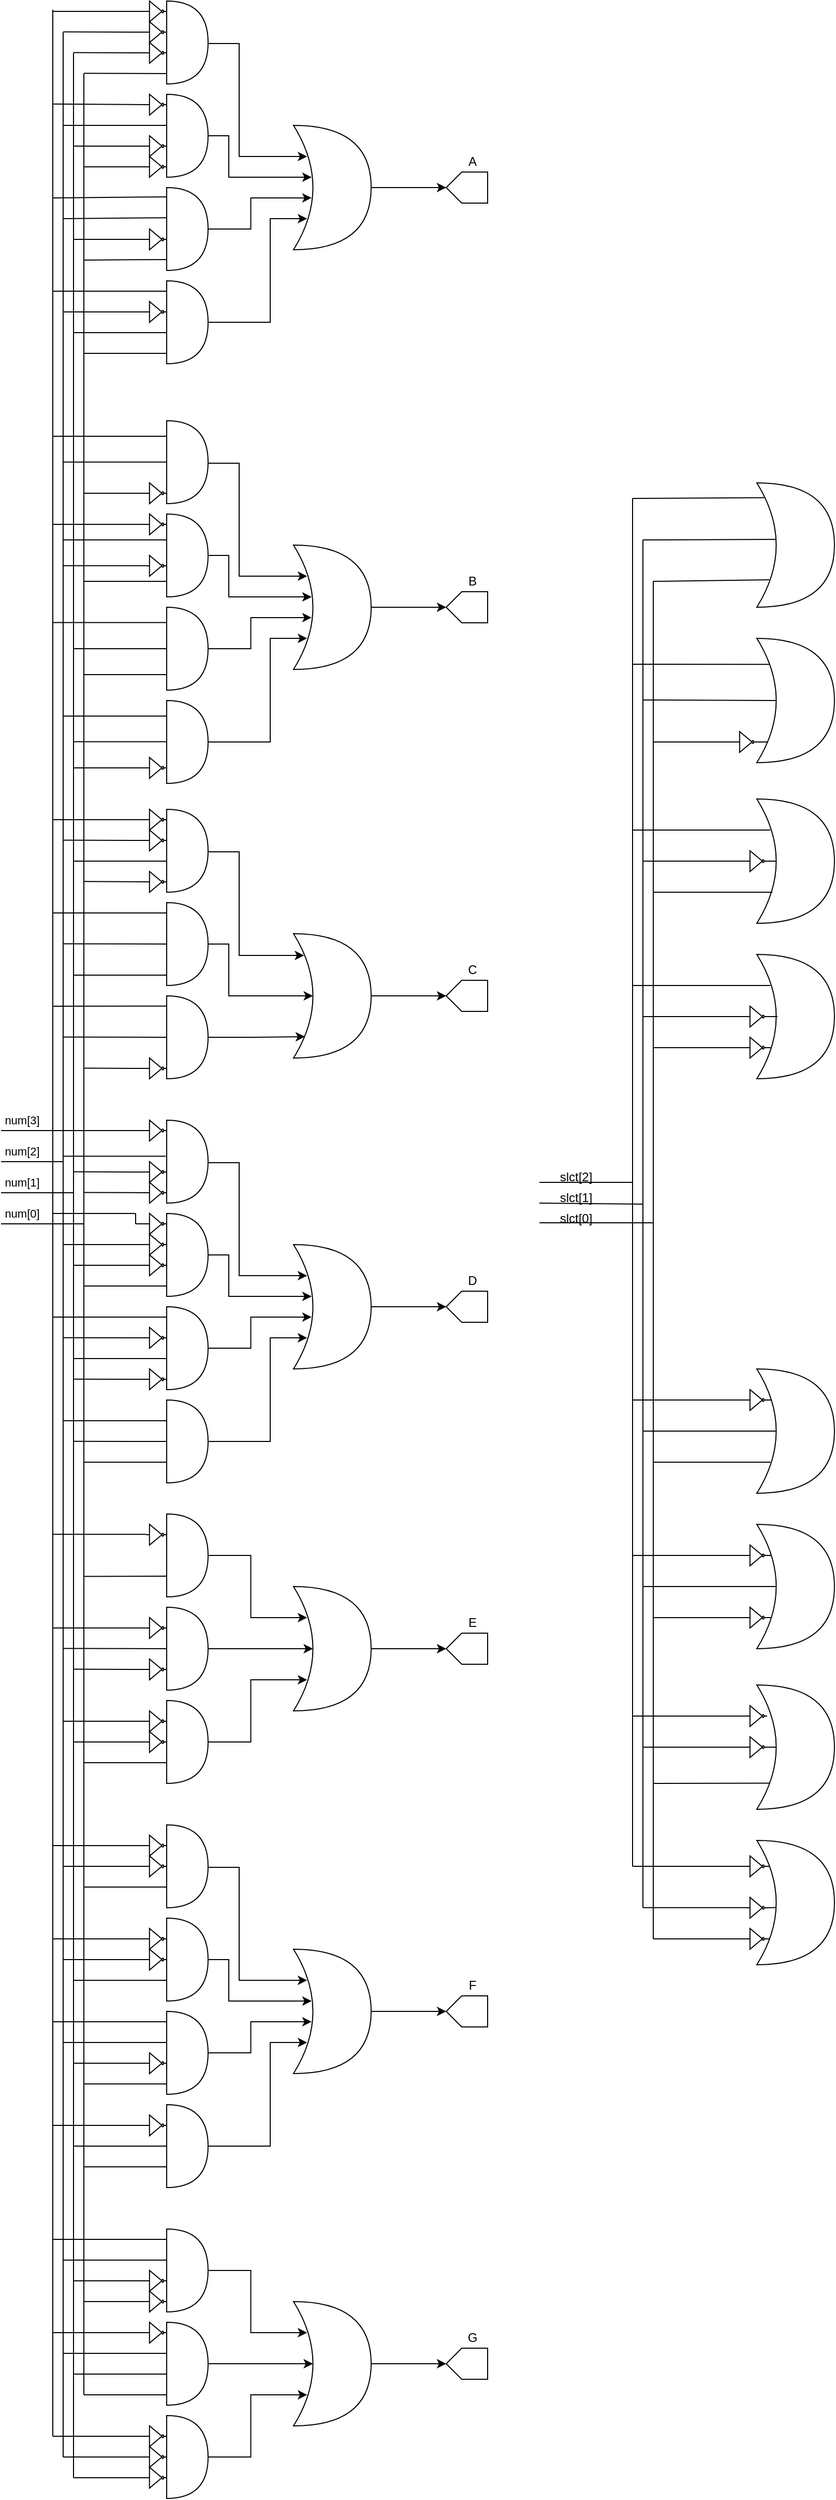 <mxfile version="26.0.16">
  <diagram name="Page-1" id="aV1SA9MMD2-bTEqijvaf">
    <mxGraphModel dx="5250" dy="3954" grid="1" gridSize="10" guides="1" tooltips="1" connect="1" arrows="1" fold="1" page="1" pageScale="1" pageWidth="827" pageHeight="1169" math="0" shadow="0">
      <root>
        <mxCell id="0" />
        <mxCell id="1" parent="0" />
        <mxCell id="Bbd-Y3SnXmLpEQH7ZLkI-1" value="" style="endArrow=none;html=1;rounded=0;" edge="1" parent="1">
          <mxGeometry width="50" height="50" relative="1" as="geometry">
            <mxPoint x="60" y="710" as="sourcePoint" />
            <mxPoint x="110" y="710" as="targetPoint" />
          </mxGeometry>
        </mxCell>
        <mxCell id="Bbd-Y3SnXmLpEQH7ZLkI-37" value="num[3]" style="edgeLabel;html=1;align=center;verticalAlign=middle;resizable=0;points=[];" vertex="1" connectable="0" parent="Bbd-Y3SnXmLpEQH7ZLkI-1">
          <mxGeometry x="-0.317" y="3" relative="1" as="geometry">
            <mxPoint x="3" y="-7" as="offset" />
          </mxGeometry>
        </mxCell>
        <mxCell id="Bbd-Y3SnXmLpEQH7ZLkI-141" style="edgeStyle=orthogonalEdgeStyle;rounded=0;orthogonalLoop=1;jettySize=auto;html=1;exitX=1;exitY=0.5;exitDx=0;exitDy=0;exitPerimeter=0;entryX=0.175;entryY=0.25;entryDx=0;entryDy=0;entryPerimeter=0;" edge="1" parent="1" target="Bbd-Y3SnXmLpEQH7ZLkI-63">
          <mxGeometry relative="1" as="geometry">
            <mxPoint x="350.005" y="-230" as="targetPoint" />
            <mxPoint x="254.38" y="-340" as="sourcePoint" />
            <Array as="points">
              <mxPoint x="254" y="-339" />
              <mxPoint x="290" y="-339" />
              <mxPoint x="290" y="-230" />
            </Array>
          </mxGeometry>
        </mxCell>
        <mxCell id="Bbd-Y3SnXmLpEQH7ZLkI-7" value="" style="shape=or;whiteSpace=wrap;html=1;" vertex="1" parent="1">
          <mxGeometry x="220" y="-380" width="40" height="80" as="geometry" />
        </mxCell>
        <mxCell id="Bbd-Y3SnXmLpEQH7ZLkI-38" value="" style="endArrow=none;html=1;rounded=0;" edge="1" parent="1">
          <mxGeometry width="50" height="50" relative="1" as="geometry">
            <mxPoint x="60" y="740" as="sourcePoint" />
            <mxPoint x="120" y="740" as="targetPoint" />
          </mxGeometry>
        </mxCell>
        <mxCell id="Bbd-Y3SnXmLpEQH7ZLkI-39" value="num[2]" style="edgeLabel;html=1;align=center;verticalAlign=middle;resizable=0;points=[];" vertex="1" connectable="0" parent="Bbd-Y3SnXmLpEQH7ZLkI-38">
          <mxGeometry x="-0.317" y="3" relative="1" as="geometry">
            <mxPoint x="-1" y="-7" as="offset" />
          </mxGeometry>
        </mxCell>
        <mxCell id="Bbd-Y3SnXmLpEQH7ZLkI-47" value="" style="endArrow=none;html=1;rounded=0;" edge="1" parent="1">
          <mxGeometry width="50" height="50" relative="1" as="geometry">
            <mxPoint x="60" y="770" as="sourcePoint" />
            <mxPoint x="130" y="770" as="targetPoint" />
          </mxGeometry>
        </mxCell>
        <mxCell id="Bbd-Y3SnXmLpEQH7ZLkI-48" value="num[1]" style="edgeLabel;html=1;align=center;verticalAlign=middle;resizable=0;points=[];" vertex="1" connectable="0" parent="Bbd-Y3SnXmLpEQH7ZLkI-47">
          <mxGeometry x="-0.317" y="3" relative="1" as="geometry">
            <mxPoint x="-4" y="-7" as="offset" />
          </mxGeometry>
        </mxCell>
        <mxCell id="Bbd-Y3SnXmLpEQH7ZLkI-49" value="" style="endArrow=none;html=1;rounded=0;" edge="1" parent="1">
          <mxGeometry width="50" height="50" relative="1" as="geometry">
            <mxPoint x="60" y="800" as="sourcePoint" />
            <mxPoint x="140" y="800" as="targetPoint" />
          </mxGeometry>
        </mxCell>
        <mxCell id="Bbd-Y3SnXmLpEQH7ZLkI-50" value="num[0]" style="edgeLabel;html=1;align=center;verticalAlign=middle;resizable=0;points=[];" vertex="1" connectable="0" parent="Bbd-Y3SnXmLpEQH7ZLkI-49">
          <mxGeometry x="-0.317" y="3" relative="1" as="geometry">
            <mxPoint x="-8" y="-7" as="offset" />
          </mxGeometry>
        </mxCell>
        <mxCell id="Bbd-Y3SnXmLpEQH7ZLkI-51" value="" style="endArrow=none;html=1;rounded=0;" edge="1" parent="1">
          <mxGeometry width="50" height="50" relative="1" as="geometry">
            <mxPoint x="110" y="1970" as="sourcePoint" />
            <mxPoint x="110" y="-371.641" as="targetPoint" />
          </mxGeometry>
        </mxCell>
        <mxCell id="Bbd-Y3SnXmLpEQH7ZLkI-57" value="" style="endArrow=none;html=1;rounded=0;" edge="1" parent="1">
          <mxGeometry width="50" height="50" relative="1" as="geometry">
            <mxPoint x="120" y="1990" as="sourcePoint" />
            <mxPoint x="120" y="-350" as="targetPoint" />
          </mxGeometry>
        </mxCell>
        <mxCell id="Bbd-Y3SnXmLpEQH7ZLkI-58" value="" style="endArrow=none;html=1;rounded=0;" edge="1" parent="1">
          <mxGeometry width="50" height="50" relative="1" as="geometry">
            <mxPoint x="130" y="2010" as="sourcePoint" />
            <mxPoint x="130" y="-330" as="targetPoint" />
          </mxGeometry>
        </mxCell>
        <mxCell id="Bbd-Y3SnXmLpEQH7ZLkI-60" value="" style="endArrow=none;html=1;rounded=0;" edge="1" parent="1">
          <mxGeometry width="50" height="50" relative="1" as="geometry">
            <mxPoint x="140" y="1930" as="sourcePoint" />
            <mxPoint x="140" y="-310" as="targetPoint" />
          </mxGeometry>
        </mxCell>
        <mxCell id="Bbd-Y3SnXmLpEQH7ZLkI-479" style="edgeStyle=orthogonalEdgeStyle;rounded=0;orthogonalLoop=1;jettySize=auto;html=1;exitX=1;exitY=0.5;exitDx=0;exitDy=0;exitPerimeter=0;entryX=0.5;entryY=1;entryDx=0;entryDy=0;" edge="1" parent="1" source="Bbd-Y3SnXmLpEQH7ZLkI-63" target="Bbd-Y3SnXmLpEQH7ZLkI-474">
          <mxGeometry relative="1" as="geometry" />
        </mxCell>
        <mxCell id="Bbd-Y3SnXmLpEQH7ZLkI-63" value="" style="shape=xor;whiteSpace=wrap;html=1;" vertex="1" parent="1">
          <mxGeometry x="342.5" y="-260" width="75" height="120" as="geometry" />
        </mxCell>
        <mxCell id="Bbd-Y3SnXmLpEQH7ZLkI-77" value="" style="verticalLabelPosition=bottom;shadow=0;dashed=0;align=center;html=1;verticalAlign=top;shape=mxgraph.electrical.logic_gates.inverter_2" vertex="1" parent="1">
          <mxGeometry x="780" y="1170" width="20" height="20" as="geometry" />
        </mxCell>
        <mxCell id="Bbd-Y3SnXmLpEQH7ZLkI-78" value="" style="verticalLabelPosition=bottom;shadow=0;dashed=0;align=center;html=1;verticalAlign=top;shape=mxgraph.electrical.logic_gates.inverter_2" vertex="1" parent="1">
          <mxGeometry x="780" y="1410" width="20" height="20" as="geometry" />
        </mxCell>
        <mxCell id="Bbd-Y3SnXmLpEQH7ZLkI-79" value="" style="verticalLabelPosition=bottom;shadow=0;dashed=0;align=center;html=1;verticalAlign=top;shape=mxgraph.electrical.logic_gates.inverter_2" vertex="1" parent="1">
          <mxGeometry x="770" y="325" width="20" height="20" as="geometry" />
        </mxCell>
        <mxCell id="Bbd-Y3SnXmLpEQH7ZLkI-96" value="" style="verticalLabelPosition=bottom;shadow=0;dashed=0;align=center;html=1;verticalAlign=top;shape=mxgraph.electrical.logic_gates.inverter_2" vertex="1" parent="1">
          <mxGeometry x="200" y="-380" width="20" height="20" as="geometry" />
        </mxCell>
        <mxCell id="Bbd-Y3SnXmLpEQH7ZLkI-97" value="" style="verticalLabelPosition=bottom;shadow=0;dashed=0;align=center;html=1;verticalAlign=top;shape=mxgraph.electrical.logic_gates.inverter_2" vertex="1" parent="1">
          <mxGeometry x="200" y="-340" width="20" height="20" as="geometry" />
        </mxCell>
        <mxCell id="Bbd-Y3SnXmLpEQH7ZLkI-98" value="" style="verticalLabelPosition=bottom;shadow=0;dashed=0;align=center;html=1;verticalAlign=top;shape=mxgraph.electrical.logic_gates.inverter_2" vertex="1" parent="1">
          <mxGeometry x="200" y="-360" width="20" height="20" as="geometry" />
        </mxCell>
        <mxCell id="Bbd-Y3SnXmLpEQH7ZLkI-99" value="" style="endArrow=none;html=1;rounded=0;" edge="1" parent="1">
          <mxGeometry width="50" height="50" relative="1" as="geometry">
            <mxPoint x="110" y="-370" as="sourcePoint" />
            <mxPoint x="200" y="-370" as="targetPoint" />
          </mxGeometry>
        </mxCell>
        <mxCell id="Bbd-Y3SnXmLpEQH7ZLkI-100" value="" style="endArrow=none;html=1;rounded=0;" edge="1" parent="1">
          <mxGeometry width="50" height="50" relative="1" as="geometry">
            <mxPoint x="120" y="-350.26" as="sourcePoint" />
            <mxPoint x="200" y="-350" as="targetPoint" />
          </mxGeometry>
        </mxCell>
        <mxCell id="Bbd-Y3SnXmLpEQH7ZLkI-101" value="" style="endArrow=none;html=1;rounded=0;" edge="1" parent="1">
          <mxGeometry width="50" height="50" relative="1" as="geometry">
            <mxPoint x="130" y="-330.26" as="sourcePoint" />
            <mxPoint x="200" y="-330" as="targetPoint" />
          </mxGeometry>
        </mxCell>
        <mxCell id="Bbd-Y3SnXmLpEQH7ZLkI-102" value="" style="shape=or;whiteSpace=wrap;html=1;" vertex="1" parent="1">
          <mxGeometry x="220" y="-110" width="40" height="80" as="geometry" />
        </mxCell>
        <mxCell id="Bbd-Y3SnXmLpEQH7ZLkI-103" value="" style="verticalLabelPosition=bottom;shadow=0;dashed=0;align=center;html=1;verticalAlign=top;shape=mxgraph.electrical.logic_gates.inverter_2" vertex="1" parent="1">
          <mxGeometry x="200" y="-90" width="20" height="20" as="geometry" />
        </mxCell>
        <mxCell id="Bbd-Y3SnXmLpEQH7ZLkI-106" value="" style="endArrow=none;html=1;rounded=0;entryX=0;entryY=0.875;entryDx=0;entryDy=0;entryPerimeter=0;" edge="1" parent="1" target="Bbd-Y3SnXmLpEQH7ZLkI-7">
          <mxGeometry width="50" height="50" relative="1" as="geometry">
            <mxPoint x="140" y="-310.26" as="sourcePoint" />
            <mxPoint x="200" y="-310" as="targetPoint" />
          </mxGeometry>
        </mxCell>
        <mxCell id="Bbd-Y3SnXmLpEQH7ZLkI-111" value="" style="shape=or;whiteSpace=wrap;html=1;" vertex="1" parent="1">
          <mxGeometry x="220" y="-200" width="40" height="80" as="geometry" />
        </mxCell>
        <mxCell id="Bbd-Y3SnXmLpEQH7ZLkI-113" value="" style="verticalLabelPosition=bottom;shadow=0;dashed=0;align=center;html=1;verticalAlign=top;shape=mxgraph.electrical.logic_gates.inverter_2" vertex="1" parent="1">
          <mxGeometry x="200" y="-160" width="20" height="20" as="geometry" />
        </mxCell>
        <mxCell id="Bbd-Y3SnXmLpEQH7ZLkI-142" style="edgeStyle=orthogonalEdgeStyle;rounded=0;orthogonalLoop=1;jettySize=auto;html=1;exitX=1;exitY=0.5;exitDx=0;exitDy=0;exitPerimeter=0;entryX=0.233;entryY=0.417;entryDx=0;entryDy=0;entryPerimeter=0;" edge="1" parent="1" source="Bbd-Y3SnXmLpEQH7ZLkI-115" target="Bbd-Y3SnXmLpEQH7ZLkI-63">
          <mxGeometry relative="1" as="geometry">
            <mxPoint x="280" y="-210" as="targetPoint" />
            <Array as="points">
              <mxPoint x="280" y="-250" />
              <mxPoint x="280" y="-210" />
            </Array>
          </mxGeometry>
        </mxCell>
        <mxCell id="Bbd-Y3SnXmLpEQH7ZLkI-115" value="" style="shape=or;whiteSpace=wrap;html=1;" vertex="1" parent="1">
          <mxGeometry x="220" y="-290" width="40" height="80" as="geometry" />
        </mxCell>
        <mxCell id="Bbd-Y3SnXmLpEQH7ZLkI-117" value="" style="verticalLabelPosition=bottom;shadow=0;dashed=0;align=center;html=1;verticalAlign=top;shape=mxgraph.electrical.logic_gates.inverter_2" vertex="1" parent="1">
          <mxGeometry x="200" y="-250" width="20" height="20" as="geometry" />
        </mxCell>
        <mxCell id="Bbd-Y3SnXmLpEQH7ZLkI-118" value="" style="verticalLabelPosition=bottom;shadow=0;dashed=0;align=center;html=1;verticalAlign=top;shape=mxgraph.electrical.logic_gates.inverter_2" vertex="1" parent="1">
          <mxGeometry x="200" y="-230" width="20" height="20" as="geometry" />
        </mxCell>
        <mxCell id="Bbd-Y3SnXmLpEQH7ZLkI-119" value="" style="endArrow=none;html=1;rounded=0;entryX=0;entryY=0.375;entryDx=0;entryDy=0;entryPerimeter=0;" edge="1" parent="1" target="Bbd-Y3SnXmLpEQH7ZLkI-115">
          <mxGeometry width="50" height="50" relative="1" as="geometry">
            <mxPoint x="120" y="-260" as="sourcePoint" />
            <mxPoint x="200" y="-260" as="targetPoint" />
          </mxGeometry>
        </mxCell>
        <mxCell id="Bbd-Y3SnXmLpEQH7ZLkI-120" value="" style="endArrow=none;html=1;rounded=0;entryX=0;entryY=0.5;entryDx=0;entryDy=0;entryPerimeter=0;" edge="1" parent="1" target="Bbd-Y3SnXmLpEQH7ZLkI-117">
          <mxGeometry width="50" height="50" relative="1" as="geometry">
            <mxPoint x="130" y="-240" as="sourcePoint" />
            <mxPoint x="200" y="-240.29" as="targetPoint" />
          </mxGeometry>
        </mxCell>
        <mxCell id="Bbd-Y3SnXmLpEQH7ZLkI-121" value="" style="endArrow=none;html=1;rounded=0;" edge="1" parent="1">
          <mxGeometry width="50" height="50" relative="1" as="geometry">
            <mxPoint x="140" y="-220" as="sourcePoint" />
            <mxPoint x="200" y="-220" as="targetPoint" />
          </mxGeometry>
        </mxCell>
        <mxCell id="Bbd-Y3SnXmLpEQH7ZLkI-129" value="" style="verticalLabelPosition=bottom;shadow=0;dashed=0;align=center;html=1;verticalAlign=top;shape=mxgraph.electrical.logic_gates.inverter_2" vertex="1" parent="1">
          <mxGeometry x="200" y="-290" width="20" height="20" as="geometry" />
        </mxCell>
        <mxCell id="Bbd-Y3SnXmLpEQH7ZLkI-131" value="" style="endArrow=none;html=1;rounded=0;" edge="1" parent="1">
          <mxGeometry width="50" height="50" relative="1" as="geometry">
            <mxPoint x="110" y="-280.59" as="sourcePoint" />
            <mxPoint x="200" y="-280" as="targetPoint" />
          </mxGeometry>
        </mxCell>
        <mxCell id="Bbd-Y3SnXmLpEQH7ZLkI-132" value="" style="endArrow=none;html=1;rounded=0;entryX=-0.01;entryY=0.112;entryDx=0;entryDy=0;entryPerimeter=0;" edge="1" parent="1" target="Bbd-Y3SnXmLpEQH7ZLkI-111">
          <mxGeometry width="50" height="50" relative="1" as="geometry">
            <mxPoint x="110" y="-190" as="sourcePoint" />
            <mxPoint x="210" y="-200" as="targetPoint" />
          </mxGeometry>
        </mxCell>
        <mxCell id="Bbd-Y3SnXmLpEQH7ZLkI-133" value="" style="endArrow=none;html=1;rounded=0;entryX=-0.002;entryY=0.868;entryDx=0;entryDy=0;entryPerimeter=0;" edge="1" parent="1" target="Bbd-Y3SnXmLpEQH7ZLkI-111">
          <mxGeometry width="50" height="50" relative="1" as="geometry">
            <mxPoint x="140" y="-130" as="sourcePoint" />
            <mxPoint x="190" y="-160" as="targetPoint" />
          </mxGeometry>
        </mxCell>
        <mxCell id="Bbd-Y3SnXmLpEQH7ZLkI-134" value="" style="endArrow=none;html=1;rounded=0;" edge="1" parent="1">
          <mxGeometry width="50" height="50" relative="1" as="geometry">
            <mxPoint x="130" y="-150" as="sourcePoint" />
            <mxPoint x="200" y="-150" as="targetPoint" />
          </mxGeometry>
        </mxCell>
        <mxCell id="Bbd-Y3SnXmLpEQH7ZLkI-135" value="" style="endArrow=none;html=1;rounded=0;entryX=-0.006;entryY=0.364;entryDx=0;entryDy=0;entryPerimeter=0;" edge="1" parent="1" target="Bbd-Y3SnXmLpEQH7ZLkI-111">
          <mxGeometry width="50" height="50" relative="1" as="geometry">
            <mxPoint x="120" y="-170" as="sourcePoint" />
            <mxPoint x="220" y="-172" as="targetPoint" />
          </mxGeometry>
        </mxCell>
        <mxCell id="Bbd-Y3SnXmLpEQH7ZLkI-136" value="" style="endArrow=none;html=1;rounded=0;" edge="1" parent="1">
          <mxGeometry width="50" height="50" relative="1" as="geometry">
            <mxPoint x="120" y="-80" as="sourcePoint" />
            <mxPoint x="200" y="-80" as="targetPoint" />
          </mxGeometry>
        </mxCell>
        <mxCell id="Bbd-Y3SnXmLpEQH7ZLkI-137" value="" style="endArrow=none;html=1;rounded=0;" edge="1" parent="1">
          <mxGeometry width="50" height="50" relative="1" as="geometry">
            <mxPoint x="110" y="-100" as="sourcePoint" />
            <mxPoint x="220" y="-100" as="targetPoint" />
          </mxGeometry>
        </mxCell>
        <mxCell id="Bbd-Y3SnXmLpEQH7ZLkI-138" value="" style="endArrow=none;html=1;rounded=0;entryX=0;entryY=0.75;entryDx=0;entryDy=0;entryPerimeter=0;" edge="1" parent="1">
          <mxGeometry width="50" height="50" relative="1" as="geometry">
            <mxPoint x="130" y="-60" as="sourcePoint" />
            <mxPoint x="220" y="-60" as="targetPoint" />
          </mxGeometry>
        </mxCell>
        <mxCell id="Bbd-Y3SnXmLpEQH7ZLkI-139" value="" style="endArrow=none;html=1;rounded=0;" edge="1" parent="1">
          <mxGeometry width="50" height="50" relative="1" as="geometry">
            <mxPoint x="140" y="-40" as="sourcePoint" />
            <mxPoint x="220" y="-40" as="targetPoint" />
          </mxGeometry>
        </mxCell>
        <mxCell id="Bbd-Y3SnXmLpEQH7ZLkI-143" style="edgeStyle=orthogonalEdgeStyle;rounded=0;orthogonalLoop=1;jettySize=auto;html=1;exitX=1;exitY=0.5;exitDx=0;exitDy=0;exitPerimeter=0;entryX=0.233;entryY=0.583;entryDx=0;entryDy=0;entryPerimeter=0;" edge="1" parent="1" source="Bbd-Y3SnXmLpEQH7ZLkI-111" target="Bbd-Y3SnXmLpEQH7ZLkI-63">
          <mxGeometry relative="1" as="geometry" />
        </mxCell>
        <mxCell id="Bbd-Y3SnXmLpEQH7ZLkI-144" style="edgeStyle=orthogonalEdgeStyle;rounded=0;orthogonalLoop=1;jettySize=auto;html=1;exitX=1;exitY=0.5;exitDx=0;exitDy=0;exitPerimeter=0;entryX=0.175;entryY=0.75;entryDx=0;entryDy=0;entryPerimeter=0;" edge="1" parent="1" source="Bbd-Y3SnXmLpEQH7ZLkI-102" target="Bbd-Y3SnXmLpEQH7ZLkI-63">
          <mxGeometry relative="1" as="geometry">
            <Array as="points">
              <mxPoint x="320" y="-70" />
              <mxPoint x="320" y="-170" />
            </Array>
          </mxGeometry>
        </mxCell>
        <mxCell id="Bbd-Y3SnXmLpEQH7ZLkI-170" style="edgeStyle=orthogonalEdgeStyle;rounded=0;orthogonalLoop=1;jettySize=auto;html=1;exitX=1;exitY=0.5;exitDx=0;exitDy=0;exitPerimeter=0;entryX=0.175;entryY=0.25;entryDx=0;entryDy=0;entryPerimeter=0;" edge="1" parent="1" target="Bbd-Y3SnXmLpEQH7ZLkI-172">
          <mxGeometry relative="1" as="geometry">
            <mxPoint x="350.005" y="175" as="targetPoint" />
            <mxPoint x="254.38" y="65" as="sourcePoint" />
            <Array as="points">
              <mxPoint x="254" y="66" />
              <mxPoint x="290" y="66" />
              <mxPoint x="290" y="175" />
            </Array>
          </mxGeometry>
        </mxCell>
        <mxCell id="Bbd-Y3SnXmLpEQH7ZLkI-171" value="" style="shape=or;whiteSpace=wrap;html=1;" vertex="1" parent="1">
          <mxGeometry x="220" y="25" width="40" height="80" as="geometry" />
        </mxCell>
        <mxCell id="Bbd-Y3SnXmLpEQH7ZLkI-480" style="edgeStyle=orthogonalEdgeStyle;rounded=0;orthogonalLoop=1;jettySize=auto;html=1;exitX=1;exitY=0.5;exitDx=0;exitDy=0;exitPerimeter=0;entryX=0.5;entryY=1;entryDx=0;entryDy=0;" edge="1" parent="1" source="Bbd-Y3SnXmLpEQH7ZLkI-172" target="Bbd-Y3SnXmLpEQH7ZLkI-475">
          <mxGeometry relative="1" as="geometry" />
        </mxCell>
        <mxCell id="Bbd-Y3SnXmLpEQH7ZLkI-172" value="" style="shape=xor;whiteSpace=wrap;html=1;" vertex="1" parent="1">
          <mxGeometry x="342.5" y="145" width="75" height="120" as="geometry" />
        </mxCell>
        <mxCell id="Bbd-Y3SnXmLpEQH7ZLkI-174" value="" style="verticalLabelPosition=bottom;shadow=0;dashed=0;align=center;html=1;verticalAlign=top;shape=mxgraph.electrical.logic_gates.inverter_2" vertex="1" parent="1">
          <mxGeometry x="200" y="85" width="20" height="20" as="geometry" />
        </mxCell>
        <mxCell id="Bbd-Y3SnXmLpEQH7ZLkI-176" value="" style="shape=or;whiteSpace=wrap;html=1;" vertex="1" parent="1">
          <mxGeometry x="220" y="295" width="40" height="80" as="geometry" />
        </mxCell>
        <mxCell id="Bbd-Y3SnXmLpEQH7ZLkI-177" value="" style="verticalLabelPosition=bottom;shadow=0;dashed=0;align=center;html=1;verticalAlign=top;shape=mxgraph.electrical.logic_gates.inverter_2" vertex="1" parent="1">
          <mxGeometry x="200" y="350" width="20" height="20" as="geometry" />
        </mxCell>
        <mxCell id="Bbd-Y3SnXmLpEQH7ZLkI-178" value="" style="shape=or;whiteSpace=wrap;html=1;" vertex="1" parent="1">
          <mxGeometry x="220" y="205" width="40" height="80" as="geometry" />
        </mxCell>
        <mxCell id="Bbd-Y3SnXmLpEQH7ZLkI-180" style="edgeStyle=orthogonalEdgeStyle;rounded=0;orthogonalLoop=1;jettySize=auto;html=1;exitX=1;exitY=0.5;exitDx=0;exitDy=0;exitPerimeter=0;entryX=0.233;entryY=0.417;entryDx=0;entryDy=0;entryPerimeter=0;" edge="1" parent="1" source="Bbd-Y3SnXmLpEQH7ZLkI-181" target="Bbd-Y3SnXmLpEQH7ZLkI-172">
          <mxGeometry relative="1" as="geometry">
            <mxPoint x="280" y="195" as="targetPoint" />
            <Array as="points">
              <mxPoint x="280" y="155" />
              <mxPoint x="280" y="195" />
            </Array>
          </mxGeometry>
        </mxCell>
        <mxCell id="Bbd-Y3SnXmLpEQH7ZLkI-181" value="" style="shape=or;whiteSpace=wrap;html=1;" vertex="1" parent="1">
          <mxGeometry x="220" y="115" width="40" height="80" as="geometry" />
        </mxCell>
        <mxCell id="Bbd-Y3SnXmLpEQH7ZLkI-182" value="" style="verticalLabelPosition=bottom;shadow=0;dashed=0;align=center;html=1;verticalAlign=top;shape=mxgraph.electrical.logic_gates.inverter_2" vertex="1" parent="1">
          <mxGeometry x="200" y="155" width="20" height="20" as="geometry" />
        </mxCell>
        <mxCell id="Bbd-Y3SnXmLpEQH7ZLkI-184" value="" style="verticalLabelPosition=bottom;shadow=0;dashed=0;align=center;html=1;verticalAlign=top;shape=mxgraph.electrical.logic_gates.inverter_2" vertex="1" parent="1">
          <mxGeometry x="200" y="115" width="20" height="20" as="geometry" />
        </mxCell>
        <mxCell id="Bbd-Y3SnXmLpEQH7ZLkI-185" style="edgeStyle=orthogonalEdgeStyle;rounded=0;orthogonalLoop=1;jettySize=auto;html=1;exitX=1;exitY=0.5;exitDx=0;exitDy=0;exitPerimeter=0;entryX=0.233;entryY=0.583;entryDx=0;entryDy=0;entryPerimeter=0;" edge="1" parent="1" source="Bbd-Y3SnXmLpEQH7ZLkI-178" target="Bbd-Y3SnXmLpEQH7ZLkI-172">
          <mxGeometry relative="1" as="geometry" />
        </mxCell>
        <mxCell id="Bbd-Y3SnXmLpEQH7ZLkI-186" style="edgeStyle=orthogonalEdgeStyle;rounded=0;orthogonalLoop=1;jettySize=auto;html=1;exitX=1;exitY=0.5;exitDx=0;exitDy=0;exitPerimeter=0;entryX=0.175;entryY=0.75;entryDx=0;entryDy=0;entryPerimeter=0;" edge="1" parent="1" source="Bbd-Y3SnXmLpEQH7ZLkI-176" target="Bbd-Y3SnXmLpEQH7ZLkI-172">
          <mxGeometry relative="1" as="geometry">
            <Array as="points">
              <mxPoint x="320" y="335" />
              <mxPoint x="320" y="235" />
            </Array>
          </mxGeometry>
        </mxCell>
        <mxCell id="Bbd-Y3SnXmLpEQH7ZLkI-187" value="" style="endArrow=none;html=1;rounded=0;" edge="1" parent="1">
          <mxGeometry width="50" height="50" relative="1" as="geometry">
            <mxPoint x="140" y="95" as="sourcePoint" />
            <mxPoint x="200" y="95" as="targetPoint" />
          </mxGeometry>
        </mxCell>
        <mxCell id="Bbd-Y3SnXmLpEQH7ZLkI-188" value="" style="endArrow=none;html=1;rounded=0;entryX=0;entryY=0.188;entryDx=0;entryDy=0;entryPerimeter=0;" edge="1" parent="1" target="Bbd-Y3SnXmLpEQH7ZLkI-171">
          <mxGeometry width="50" height="50" relative="1" as="geometry">
            <mxPoint x="110" y="40" as="sourcePoint" />
            <mxPoint x="200" y="35" as="targetPoint" />
            <Array as="points">
              <mxPoint x="180" y="40" />
            </Array>
          </mxGeometry>
        </mxCell>
        <mxCell id="Bbd-Y3SnXmLpEQH7ZLkI-189" value="" style="endArrow=none;html=1;rounded=0;" edge="1" parent="1">
          <mxGeometry width="50" height="50" relative="1" as="geometry">
            <mxPoint x="120" y="64.82" as="sourcePoint" />
            <mxPoint x="220" y="64.82" as="targetPoint" />
          </mxGeometry>
        </mxCell>
        <mxCell id="Bbd-Y3SnXmLpEQH7ZLkI-190" value="" style="endArrow=none;html=1;rounded=0;" edge="1" parent="1">
          <mxGeometry width="50" height="50" relative="1" as="geometry">
            <mxPoint x="110" y="125" as="sourcePoint" />
            <mxPoint x="200" y="125" as="targetPoint" />
          </mxGeometry>
        </mxCell>
        <mxCell id="Bbd-Y3SnXmLpEQH7ZLkI-191" value="" style="endArrow=none;html=1;rounded=0;" edge="1" parent="1">
          <mxGeometry width="50" height="50" relative="1" as="geometry">
            <mxPoint x="120" y="140" as="sourcePoint" />
            <mxPoint x="220" y="140" as="targetPoint" />
          </mxGeometry>
        </mxCell>
        <mxCell id="Bbd-Y3SnXmLpEQH7ZLkI-192" value="" style="endArrow=none;html=1;rounded=0;" edge="1" parent="1">
          <mxGeometry width="50" height="50" relative="1" as="geometry">
            <mxPoint x="120" y="164.92" as="sourcePoint" />
            <mxPoint x="200" y="164.92" as="targetPoint" />
            <Array as="points">
              <mxPoint x="160" y="164.92" />
            </Array>
          </mxGeometry>
        </mxCell>
        <mxCell id="Bbd-Y3SnXmLpEQH7ZLkI-193" value="" style="endArrow=none;html=1;rounded=0;" edge="1" parent="1">
          <mxGeometry width="50" height="50" relative="1" as="geometry">
            <mxPoint x="140" y="180" as="sourcePoint" />
            <mxPoint x="220" y="180" as="targetPoint" />
          </mxGeometry>
        </mxCell>
        <mxCell id="Bbd-Y3SnXmLpEQH7ZLkI-194" value="" style="endArrow=none;html=1;rounded=0;" edge="1" parent="1">
          <mxGeometry width="50" height="50" relative="1" as="geometry">
            <mxPoint x="110" y="219.77" as="sourcePoint" />
            <mxPoint x="220" y="219.77" as="targetPoint" />
          </mxGeometry>
        </mxCell>
        <mxCell id="Bbd-Y3SnXmLpEQH7ZLkI-195" value="" style="endArrow=none;html=1;rounded=0;" edge="1" parent="1">
          <mxGeometry width="50" height="50" relative="1" as="geometry">
            <mxPoint x="130" y="245" as="sourcePoint" />
            <mxPoint x="220" y="245" as="targetPoint" />
          </mxGeometry>
        </mxCell>
        <mxCell id="Bbd-Y3SnXmLpEQH7ZLkI-196" value="" style="endArrow=none;html=1;rounded=0;" edge="1" parent="1">
          <mxGeometry width="50" height="50" relative="1" as="geometry">
            <mxPoint x="140" y="270" as="sourcePoint" />
            <mxPoint x="220" y="270" as="targetPoint" />
          </mxGeometry>
        </mxCell>
        <mxCell id="Bbd-Y3SnXmLpEQH7ZLkI-197" value="" style="endArrow=none;html=1;rounded=0;" edge="1" parent="1">
          <mxGeometry width="50" height="50" relative="1" as="geometry">
            <mxPoint x="120" y="310" as="sourcePoint" />
            <mxPoint x="220" y="310" as="targetPoint" />
          </mxGeometry>
        </mxCell>
        <mxCell id="Bbd-Y3SnXmLpEQH7ZLkI-198" value="" style="endArrow=none;html=1;rounded=0;" edge="1" parent="1">
          <mxGeometry width="50" height="50" relative="1" as="geometry">
            <mxPoint x="130" y="334.77" as="sourcePoint" />
            <mxPoint x="220" y="334.77" as="targetPoint" />
          </mxGeometry>
        </mxCell>
        <mxCell id="Bbd-Y3SnXmLpEQH7ZLkI-200" value="" style="endArrow=none;html=1;rounded=0;" edge="1" parent="1">
          <mxGeometry width="50" height="50" relative="1" as="geometry">
            <mxPoint x="130" y="360" as="sourcePoint" />
            <mxPoint x="200" y="360" as="targetPoint" />
          </mxGeometry>
        </mxCell>
        <mxCell id="Bbd-Y3SnXmLpEQH7ZLkI-212" style="edgeStyle=orthogonalEdgeStyle;rounded=0;orthogonalLoop=1;jettySize=auto;html=1;exitX=1;exitY=0.5;exitDx=0;exitDy=0;exitPerimeter=0;entryX=0.136;entryY=0.179;entryDx=0;entryDy=0;entryPerimeter=0;" edge="1" parent="1" target="Bbd-Y3SnXmLpEQH7ZLkI-214">
          <mxGeometry relative="1" as="geometry">
            <mxPoint x="350.005" y="550" as="targetPoint" />
            <mxPoint x="254.38" y="440" as="sourcePoint" />
            <Array as="points">
              <mxPoint x="290" y="441" />
              <mxPoint x="290" y="541" />
              <mxPoint x="353" y="541" />
            </Array>
          </mxGeometry>
        </mxCell>
        <mxCell id="Bbd-Y3SnXmLpEQH7ZLkI-213" value="" style="shape=or;whiteSpace=wrap;html=1;" vertex="1" parent="1">
          <mxGeometry x="220" y="400" width="40" height="80" as="geometry" />
        </mxCell>
        <mxCell id="Bbd-Y3SnXmLpEQH7ZLkI-481" style="edgeStyle=orthogonalEdgeStyle;rounded=0;orthogonalLoop=1;jettySize=auto;html=1;exitX=1;exitY=0.5;exitDx=0;exitDy=0;exitPerimeter=0;" edge="1" parent="1" source="Bbd-Y3SnXmLpEQH7ZLkI-214" target="Bbd-Y3SnXmLpEQH7ZLkI-476">
          <mxGeometry relative="1" as="geometry" />
        </mxCell>
        <mxCell id="Bbd-Y3SnXmLpEQH7ZLkI-214" value="" style="shape=xor;whiteSpace=wrap;html=1;" vertex="1" parent="1">
          <mxGeometry x="342.5" y="520" width="75" height="120" as="geometry" />
        </mxCell>
        <mxCell id="Bbd-Y3SnXmLpEQH7ZLkI-215" value="" style="verticalLabelPosition=bottom;shadow=0;dashed=0;align=center;html=1;verticalAlign=top;shape=mxgraph.electrical.logic_gates.inverter_2" vertex="1" parent="1">
          <mxGeometry x="200" y="400" width="20" height="20" as="geometry" />
        </mxCell>
        <mxCell id="Bbd-Y3SnXmLpEQH7ZLkI-216" value="" style="verticalLabelPosition=bottom;shadow=0;dashed=0;align=center;html=1;verticalAlign=top;shape=mxgraph.electrical.logic_gates.inverter_2" vertex="1" parent="1">
          <mxGeometry x="200" y="460" width="20" height="20" as="geometry" />
        </mxCell>
        <mxCell id="Bbd-Y3SnXmLpEQH7ZLkI-217" value="" style="verticalLabelPosition=bottom;shadow=0;dashed=0;align=center;html=1;verticalAlign=top;shape=mxgraph.electrical.logic_gates.inverter_2" vertex="1" parent="1">
          <mxGeometry x="200" y="420" width="20" height="20" as="geometry" />
        </mxCell>
        <mxCell id="Bbd-Y3SnXmLpEQH7ZLkI-220" value="" style="shape=or;whiteSpace=wrap;html=1;" vertex="1" parent="1">
          <mxGeometry x="220" y="580" width="40" height="80" as="geometry" />
        </mxCell>
        <mxCell id="Bbd-Y3SnXmLpEQH7ZLkI-221" value="" style="verticalLabelPosition=bottom;shadow=0;dashed=0;align=center;html=1;verticalAlign=top;shape=mxgraph.electrical.logic_gates.inverter_2" vertex="1" parent="1">
          <mxGeometry x="200" y="640" width="20" height="20" as="geometry" />
        </mxCell>
        <mxCell id="Bbd-Y3SnXmLpEQH7ZLkI-222" style="edgeStyle=orthogonalEdgeStyle;rounded=0;orthogonalLoop=1;jettySize=auto;html=1;exitX=1;exitY=0.5;exitDx=0;exitDy=0;exitPerimeter=0;entryX=0.25;entryY=0.5;entryDx=0;entryDy=0;entryPerimeter=0;" edge="1" parent="1" source="Bbd-Y3SnXmLpEQH7ZLkI-223" target="Bbd-Y3SnXmLpEQH7ZLkI-214">
          <mxGeometry relative="1" as="geometry">
            <mxPoint x="280" y="570" as="targetPoint" />
            <Array as="points">
              <mxPoint x="280" y="530" />
              <mxPoint x="280" y="580" />
            </Array>
          </mxGeometry>
        </mxCell>
        <mxCell id="Bbd-Y3SnXmLpEQH7ZLkI-223" value="" style="shape=or;whiteSpace=wrap;html=1;" vertex="1" parent="1">
          <mxGeometry x="220" y="490" width="40" height="80" as="geometry" />
        </mxCell>
        <mxCell id="Bbd-Y3SnXmLpEQH7ZLkI-227" style="edgeStyle=orthogonalEdgeStyle;rounded=0;orthogonalLoop=1;jettySize=auto;html=1;exitX=1;exitY=0.5;exitDx=0;exitDy=0;exitPerimeter=0;entryX=0.147;entryY=0.828;entryDx=0;entryDy=0;entryPerimeter=0;" edge="1" parent="1" source="Bbd-Y3SnXmLpEQH7ZLkI-220" target="Bbd-Y3SnXmLpEQH7ZLkI-214">
          <mxGeometry relative="1" as="geometry" />
        </mxCell>
        <mxCell id="Bbd-Y3SnXmLpEQH7ZLkI-229" value="" style="endArrow=none;html=1;rounded=0;" edge="1" parent="1">
          <mxGeometry width="50" height="50" relative="1" as="geometry">
            <mxPoint x="110" y="410" as="sourcePoint" />
            <mxPoint x="200" y="410" as="targetPoint" />
          </mxGeometry>
        </mxCell>
        <mxCell id="Bbd-Y3SnXmLpEQH7ZLkI-230" value="" style="endArrow=none;html=1;rounded=0;" edge="1" parent="1">
          <mxGeometry width="50" height="50" relative="1" as="geometry">
            <mxPoint x="120" y="429.8" as="sourcePoint" />
            <mxPoint x="200" y="430" as="targetPoint" />
          </mxGeometry>
        </mxCell>
        <mxCell id="Bbd-Y3SnXmLpEQH7ZLkI-231" value="" style="endArrow=none;html=1;rounded=0;" edge="1" parent="1">
          <mxGeometry width="50" height="50" relative="1" as="geometry">
            <mxPoint x="130" y="450" as="sourcePoint" />
            <mxPoint x="220" y="450" as="targetPoint" />
          </mxGeometry>
        </mxCell>
        <mxCell id="Bbd-Y3SnXmLpEQH7ZLkI-232" value="" style="endArrow=none;html=1;rounded=0;" edge="1" parent="1">
          <mxGeometry width="50" height="50" relative="1" as="geometry">
            <mxPoint x="140" y="469.6" as="sourcePoint" />
            <mxPoint x="200" y="470" as="targetPoint" />
          </mxGeometry>
        </mxCell>
        <mxCell id="Bbd-Y3SnXmLpEQH7ZLkI-233" value="" style="endArrow=none;html=1;rounded=0;" edge="1" parent="1">
          <mxGeometry width="50" height="50" relative="1" as="geometry">
            <mxPoint x="110" y="500" as="sourcePoint" />
            <mxPoint x="220" y="500" as="targetPoint" />
          </mxGeometry>
        </mxCell>
        <mxCell id="Bbd-Y3SnXmLpEQH7ZLkI-234" value="" style="endArrow=none;html=1;rounded=0;" edge="1" parent="1">
          <mxGeometry width="50" height="50" relative="1" as="geometry">
            <mxPoint x="120" y="529.78" as="sourcePoint" />
            <mxPoint x="220" y="530" as="targetPoint" />
          </mxGeometry>
        </mxCell>
        <mxCell id="Bbd-Y3SnXmLpEQH7ZLkI-235" value="" style="endArrow=none;html=1;rounded=0;entryX=0;entryY=0.75;entryDx=0;entryDy=0;entryPerimeter=0;" edge="1" parent="1">
          <mxGeometry width="50" height="50" relative="1" as="geometry">
            <mxPoint x="130" y="560" as="sourcePoint" />
            <mxPoint x="220" y="560.0" as="targetPoint" />
          </mxGeometry>
        </mxCell>
        <mxCell id="Bbd-Y3SnXmLpEQH7ZLkI-236" value="" style="endArrow=none;html=1;rounded=0;entryX=-0.012;entryY=0.123;entryDx=0;entryDy=0;entryPerimeter=0;" edge="1" parent="1" target="Bbd-Y3SnXmLpEQH7ZLkI-220">
          <mxGeometry width="50" height="50" relative="1" as="geometry">
            <mxPoint x="110" y="590" as="sourcePoint" />
            <mxPoint x="160" y="570" as="targetPoint" />
          </mxGeometry>
        </mxCell>
        <mxCell id="Bbd-Y3SnXmLpEQH7ZLkI-237" value="" style="endArrow=none;html=1;rounded=0;" edge="1" parent="1">
          <mxGeometry width="50" height="50" relative="1" as="geometry">
            <mxPoint x="120" y="619.81" as="sourcePoint" />
            <mxPoint x="220" y="620" as="targetPoint" />
          </mxGeometry>
        </mxCell>
        <mxCell id="Bbd-Y3SnXmLpEQH7ZLkI-238" value="" style="endArrow=none;html=1;rounded=0;" edge="1" parent="1">
          <mxGeometry width="50" height="50" relative="1" as="geometry">
            <mxPoint x="140" y="649.81" as="sourcePoint" />
            <mxPoint x="200" y="650" as="targetPoint" />
          </mxGeometry>
        </mxCell>
        <mxCell id="Bbd-Y3SnXmLpEQH7ZLkI-239" style="edgeStyle=orthogonalEdgeStyle;rounded=0;orthogonalLoop=1;jettySize=auto;html=1;exitX=1;exitY=0.5;exitDx=0;exitDy=0;exitPerimeter=0;entryX=0.175;entryY=0.25;entryDx=0;entryDy=0;entryPerimeter=0;" edge="1" parent="1" target="Bbd-Y3SnXmLpEQH7ZLkI-241">
          <mxGeometry relative="1" as="geometry">
            <mxPoint x="350.005" y="850" as="targetPoint" />
            <mxPoint x="254.38" y="740" as="sourcePoint" />
            <Array as="points">
              <mxPoint x="254" y="741" />
              <mxPoint x="290" y="741" />
              <mxPoint x="290" y="850" />
            </Array>
          </mxGeometry>
        </mxCell>
        <mxCell id="Bbd-Y3SnXmLpEQH7ZLkI-240" value="" style="shape=or;whiteSpace=wrap;html=1;" vertex="1" parent="1">
          <mxGeometry x="220" y="700" width="40" height="80" as="geometry" />
        </mxCell>
        <mxCell id="Bbd-Y3SnXmLpEQH7ZLkI-482" style="edgeStyle=orthogonalEdgeStyle;rounded=0;orthogonalLoop=1;jettySize=auto;html=1;exitX=1;exitY=0.5;exitDx=0;exitDy=0;exitPerimeter=0;entryX=0.5;entryY=1;entryDx=0;entryDy=0;" edge="1" parent="1" source="Bbd-Y3SnXmLpEQH7ZLkI-241" target="Bbd-Y3SnXmLpEQH7ZLkI-478">
          <mxGeometry relative="1" as="geometry" />
        </mxCell>
        <mxCell id="Bbd-Y3SnXmLpEQH7ZLkI-241" value="" style="shape=xor;whiteSpace=wrap;html=1;" vertex="1" parent="1">
          <mxGeometry x="342.5" y="820" width="75" height="120" as="geometry" />
        </mxCell>
        <mxCell id="Bbd-Y3SnXmLpEQH7ZLkI-242" value="" style="verticalLabelPosition=bottom;shadow=0;dashed=0;align=center;html=1;verticalAlign=top;shape=mxgraph.electrical.logic_gates.inverter_2" vertex="1" parent="1">
          <mxGeometry x="200" y="700" width="20" height="20" as="geometry" />
        </mxCell>
        <mxCell id="Bbd-Y3SnXmLpEQH7ZLkI-243" value="" style="verticalLabelPosition=bottom;shadow=0;dashed=0;align=center;html=1;verticalAlign=top;shape=mxgraph.electrical.logic_gates.inverter_2" vertex="1" parent="1">
          <mxGeometry x="200" y="740" width="20" height="20" as="geometry" />
        </mxCell>
        <mxCell id="Bbd-Y3SnXmLpEQH7ZLkI-244" value="" style="verticalLabelPosition=bottom;shadow=0;dashed=0;align=center;html=1;verticalAlign=top;shape=mxgraph.electrical.logic_gates.inverter_2" vertex="1" parent="1">
          <mxGeometry x="200" y="760" width="20" height="20" as="geometry" />
        </mxCell>
        <mxCell id="Bbd-Y3SnXmLpEQH7ZLkI-245" value="" style="shape=or;whiteSpace=wrap;html=1;" vertex="1" parent="1">
          <mxGeometry x="220" y="970" width="40" height="80" as="geometry" />
        </mxCell>
        <mxCell id="Bbd-Y3SnXmLpEQH7ZLkI-247" value="" style="shape=or;whiteSpace=wrap;html=1;" vertex="1" parent="1">
          <mxGeometry x="220" y="880" width="40" height="80" as="geometry" />
        </mxCell>
        <mxCell id="Bbd-Y3SnXmLpEQH7ZLkI-248" value="" style="verticalLabelPosition=bottom;shadow=0;dashed=0;align=center;html=1;verticalAlign=top;shape=mxgraph.electrical.logic_gates.inverter_2" vertex="1" parent="1">
          <mxGeometry x="200" y="900" width="20" height="20" as="geometry" />
        </mxCell>
        <mxCell id="Bbd-Y3SnXmLpEQH7ZLkI-249" style="edgeStyle=orthogonalEdgeStyle;rounded=0;orthogonalLoop=1;jettySize=auto;html=1;exitX=1;exitY=0.5;exitDx=0;exitDy=0;exitPerimeter=0;entryX=0.233;entryY=0.417;entryDx=0;entryDy=0;entryPerimeter=0;" edge="1" parent="1" source="Bbd-Y3SnXmLpEQH7ZLkI-250" target="Bbd-Y3SnXmLpEQH7ZLkI-241">
          <mxGeometry relative="1" as="geometry">
            <mxPoint x="280" y="870" as="targetPoint" />
            <Array as="points">
              <mxPoint x="280" y="830" />
              <mxPoint x="280" y="870" />
            </Array>
          </mxGeometry>
        </mxCell>
        <mxCell id="Bbd-Y3SnXmLpEQH7ZLkI-250" value="" style="shape=or;whiteSpace=wrap;html=1;" vertex="1" parent="1">
          <mxGeometry x="220" y="790" width="40" height="80" as="geometry" />
        </mxCell>
        <mxCell id="Bbd-Y3SnXmLpEQH7ZLkI-251" value="" style="verticalLabelPosition=bottom;shadow=0;dashed=0;align=center;html=1;verticalAlign=top;shape=mxgraph.electrical.logic_gates.inverter_2" vertex="1" parent="1">
          <mxGeometry x="200" y="830" width="20" height="20" as="geometry" />
        </mxCell>
        <mxCell id="Bbd-Y3SnXmLpEQH7ZLkI-252" value="" style="verticalLabelPosition=bottom;shadow=0;dashed=0;align=center;html=1;verticalAlign=top;shape=mxgraph.electrical.logic_gates.inverter_2" vertex="1" parent="1">
          <mxGeometry x="200" y="810" width="20" height="20" as="geometry" />
        </mxCell>
        <mxCell id="Bbd-Y3SnXmLpEQH7ZLkI-253" value="" style="verticalLabelPosition=bottom;shadow=0;dashed=0;align=center;html=1;verticalAlign=top;shape=mxgraph.electrical.logic_gates.inverter_2" vertex="1" parent="1">
          <mxGeometry x="200" y="790" width="20" height="20" as="geometry" />
        </mxCell>
        <mxCell id="Bbd-Y3SnXmLpEQH7ZLkI-254" style="edgeStyle=orthogonalEdgeStyle;rounded=0;orthogonalLoop=1;jettySize=auto;html=1;exitX=1;exitY=0.5;exitDx=0;exitDy=0;exitPerimeter=0;entryX=0.233;entryY=0.583;entryDx=0;entryDy=0;entryPerimeter=0;" edge="1" parent="1" source="Bbd-Y3SnXmLpEQH7ZLkI-247" target="Bbd-Y3SnXmLpEQH7ZLkI-241">
          <mxGeometry relative="1" as="geometry" />
        </mxCell>
        <mxCell id="Bbd-Y3SnXmLpEQH7ZLkI-255" style="edgeStyle=orthogonalEdgeStyle;rounded=0;orthogonalLoop=1;jettySize=auto;html=1;exitX=1;exitY=0.5;exitDx=0;exitDy=0;exitPerimeter=0;entryX=0.175;entryY=0.75;entryDx=0;entryDy=0;entryPerimeter=0;" edge="1" parent="1" source="Bbd-Y3SnXmLpEQH7ZLkI-245" target="Bbd-Y3SnXmLpEQH7ZLkI-241">
          <mxGeometry relative="1" as="geometry">
            <Array as="points">
              <mxPoint x="320" y="1010" />
              <mxPoint x="320" y="910" />
            </Array>
          </mxGeometry>
        </mxCell>
        <mxCell id="Bbd-Y3SnXmLpEQH7ZLkI-257" value="" style="verticalLabelPosition=bottom;shadow=0;dashed=0;align=center;html=1;verticalAlign=top;shape=mxgraph.electrical.logic_gates.inverter_2" vertex="1" parent="1">
          <mxGeometry x="200" y="940" width="20" height="20" as="geometry" />
        </mxCell>
        <mxCell id="Bbd-Y3SnXmLpEQH7ZLkI-258" value="" style="endArrow=none;html=1;rounded=0;" edge="1" parent="1">
          <mxGeometry width="50" height="50" relative="1" as="geometry">
            <mxPoint x="110" y="710" as="sourcePoint" />
            <mxPoint x="200" y="710" as="targetPoint" />
          </mxGeometry>
        </mxCell>
        <mxCell id="Bbd-Y3SnXmLpEQH7ZLkI-259" value="" style="endArrow=none;html=1;rounded=0;entryX=-0.021;entryY=0.435;entryDx=0;entryDy=0;entryPerimeter=0;" edge="1" parent="1" target="Bbd-Y3SnXmLpEQH7ZLkI-240">
          <mxGeometry width="50" height="50" relative="1" as="geometry">
            <mxPoint x="120" y="734.71" as="sourcePoint" />
            <mxPoint x="210" y="734.71" as="targetPoint" />
          </mxGeometry>
        </mxCell>
        <mxCell id="Bbd-Y3SnXmLpEQH7ZLkI-260" value="" style="endArrow=none;html=1;rounded=0;" edge="1" parent="1">
          <mxGeometry width="50" height="50" relative="1" as="geometry">
            <mxPoint x="130" y="749.71" as="sourcePoint" />
            <mxPoint x="200" y="750" as="targetPoint" />
          </mxGeometry>
        </mxCell>
        <mxCell id="Bbd-Y3SnXmLpEQH7ZLkI-261" value="" style="endArrow=none;html=1;rounded=0;" edge="1" parent="1">
          <mxGeometry width="50" height="50" relative="1" as="geometry">
            <mxPoint x="140" y="769.71" as="sourcePoint" />
            <mxPoint x="200" y="770" as="targetPoint" />
          </mxGeometry>
        </mxCell>
        <mxCell id="Bbd-Y3SnXmLpEQH7ZLkI-262" value="" style="endArrow=none;html=1;rounded=0;" edge="1" parent="1">
          <mxGeometry width="50" height="50" relative="1" as="geometry">
            <mxPoint x="110" y="790" as="sourcePoint" />
            <mxPoint x="190" y="790" as="targetPoint" />
          </mxGeometry>
        </mxCell>
        <mxCell id="Bbd-Y3SnXmLpEQH7ZLkI-263" value="" style="endArrow=none;html=1;rounded=0;" edge="1" parent="1">
          <mxGeometry width="50" height="50" relative="1" as="geometry">
            <mxPoint x="190" y="800" as="sourcePoint" />
            <mxPoint x="190" y="790" as="targetPoint" />
          </mxGeometry>
        </mxCell>
        <mxCell id="Bbd-Y3SnXmLpEQH7ZLkI-264" value="" style="endArrow=none;html=1;rounded=0;entryX=0;entryY=0.5;entryDx=0;entryDy=0;entryPerimeter=0;" edge="1" parent="1" target="Bbd-Y3SnXmLpEQH7ZLkI-253">
          <mxGeometry width="50" height="50" relative="1" as="geometry">
            <mxPoint x="190" y="800" as="sourcePoint" />
            <mxPoint x="240" y="750" as="targetPoint" />
          </mxGeometry>
        </mxCell>
        <mxCell id="Bbd-Y3SnXmLpEQH7ZLkI-265" value="" style="endArrow=none;html=1;rounded=0;" edge="1" parent="1">
          <mxGeometry width="50" height="50" relative="1" as="geometry">
            <mxPoint x="120" y="820" as="sourcePoint" />
            <mxPoint x="200" y="820" as="targetPoint" />
          </mxGeometry>
        </mxCell>
        <mxCell id="Bbd-Y3SnXmLpEQH7ZLkI-266" value="" style="endArrow=none;html=1;rounded=0;" edge="1" parent="1">
          <mxGeometry width="50" height="50" relative="1" as="geometry">
            <mxPoint x="130" y="840" as="sourcePoint" />
            <mxPoint x="200" y="840" as="targetPoint" />
          </mxGeometry>
        </mxCell>
        <mxCell id="Bbd-Y3SnXmLpEQH7ZLkI-267" value="" style="endArrow=none;html=1;rounded=0;" edge="1" parent="1">
          <mxGeometry width="50" height="50" relative="1" as="geometry">
            <mxPoint x="140" y="860" as="sourcePoint" />
            <mxPoint x="220" y="860" as="targetPoint" />
          </mxGeometry>
        </mxCell>
        <mxCell id="Bbd-Y3SnXmLpEQH7ZLkI-268" value="" style="endArrow=none;html=1;rounded=0;" edge="1" parent="1">
          <mxGeometry width="50" height="50" relative="1" as="geometry">
            <mxPoint x="110" y="890" as="sourcePoint" />
            <mxPoint x="220" y="890" as="targetPoint" />
          </mxGeometry>
        </mxCell>
        <mxCell id="Bbd-Y3SnXmLpEQH7ZLkI-269" value="" style="endArrow=none;html=1;rounded=0;" edge="1" parent="1">
          <mxGeometry width="50" height="50" relative="1" as="geometry">
            <mxPoint x="120" y="909.84" as="sourcePoint" />
            <mxPoint x="200" y="910" as="targetPoint" />
          </mxGeometry>
        </mxCell>
        <mxCell id="Bbd-Y3SnXmLpEQH7ZLkI-270" value="" style="endArrow=none;html=1;rounded=0;" edge="1" parent="1">
          <mxGeometry width="50" height="50" relative="1" as="geometry">
            <mxPoint x="130" y="930" as="sourcePoint" />
            <mxPoint x="220" y="930" as="targetPoint" />
          </mxGeometry>
        </mxCell>
        <mxCell id="Bbd-Y3SnXmLpEQH7ZLkI-273" value="" style="endArrow=none;html=1;rounded=0;" edge="1" parent="1">
          <mxGeometry width="50" height="50" relative="1" as="geometry">
            <mxPoint x="130" y="949.84" as="sourcePoint" />
            <mxPoint x="200" y="950" as="targetPoint" />
          </mxGeometry>
        </mxCell>
        <mxCell id="Bbd-Y3SnXmLpEQH7ZLkI-274" value="" style="endArrow=none;html=1;rounded=0;" edge="1" parent="1">
          <mxGeometry width="50" height="50" relative="1" as="geometry">
            <mxPoint x="120" y="990" as="sourcePoint" />
            <mxPoint x="220" y="990" as="targetPoint" />
          </mxGeometry>
        </mxCell>
        <mxCell id="Bbd-Y3SnXmLpEQH7ZLkI-275" value="" style="endArrow=none;html=1;rounded=0;" edge="1" parent="1">
          <mxGeometry width="50" height="50" relative="1" as="geometry">
            <mxPoint x="130" y="1009.84" as="sourcePoint" />
            <mxPoint x="220" y="1010" as="targetPoint" />
          </mxGeometry>
        </mxCell>
        <mxCell id="Bbd-Y3SnXmLpEQH7ZLkI-276" value="" style="endArrow=none;html=1;rounded=0;" edge="1" parent="1">
          <mxGeometry width="50" height="50" relative="1" as="geometry">
            <mxPoint x="140" y="1030" as="sourcePoint" />
            <mxPoint x="220" y="1030" as="targetPoint" />
          </mxGeometry>
        </mxCell>
        <mxCell id="Bbd-Y3SnXmLpEQH7ZLkI-278" value="" style="shape=or;whiteSpace=wrap;html=1;" vertex="1" parent="1">
          <mxGeometry x="220" y="1080" width="40" height="80" as="geometry" />
        </mxCell>
        <mxCell id="Bbd-Y3SnXmLpEQH7ZLkI-483" style="edgeStyle=orthogonalEdgeStyle;rounded=0;orthogonalLoop=1;jettySize=auto;html=1;exitX=1;exitY=0.5;exitDx=0;exitDy=0;exitPerimeter=0;entryX=0.5;entryY=1;entryDx=0;entryDy=0;" edge="1" parent="1" source="Bbd-Y3SnXmLpEQH7ZLkI-279" target="Bbd-Y3SnXmLpEQH7ZLkI-477">
          <mxGeometry relative="1" as="geometry" />
        </mxCell>
        <mxCell id="Bbd-Y3SnXmLpEQH7ZLkI-279" value="" style="shape=xor;whiteSpace=wrap;html=1;" vertex="1" parent="1">
          <mxGeometry x="342.5" y="1150" width="75" height="120" as="geometry" />
        </mxCell>
        <mxCell id="Bbd-Y3SnXmLpEQH7ZLkI-280" value="" style="verticalLabelPosition=bottom;shadow=0;dashed=0;align=center;html=1;verticalAlign=top;shape=mxgraph.electrical.logic_gates.inverter_2" vertex="1" parent="1">
          <mxGeometry x="200" y="1090" width="20" height="20" as="geometry" />
        </mxCell>
        <mxCell id="Bbd-Y3SnXmLpEQH7ZLkI-284" value="" style="shape=or;whiteSpace=wrap;html=1;" vertex="1" parent="1">
          <mxGeometry x="220" y="1260" width="40" height="80" as="geometry" />
        </mxCell>
        <mxCell id="Bbd-Y3SnXmLpEQH7ZLkI-285" value="" style="verticalLabelPosition=bottom;shadow=0;dashed=0;align=center;html=1;verticalAlign=top;shape=mxgraph.electrical.logic_gates.inverter_2" vertex="1" parent="1">
          <mxGeometry x="200" y="1270" width="20" height="20" as="geometry" />
        </mxCell>
        <mxCell id="Bbd-Y3SnXmLpEQH7ZLkI-287" value="" style="shape=or;whiteSpace=wrap;html=1;" vertex="1" parent="1">
          <mxGeometry x="220" y="1170" width="40" height="80" as="geometry" />
        </mxCell>
        <mxCell id="Bbd-Y3SnXmLpEQH7ZLkI-288" value="" style="verticalLabelPosition=bottom;shadow=0;dashed=0;align=center;html=1;verticalAlign=top;shape=mxgraph.electrical.logic_gates.inverter_2" vertex="1" parent="1">
          <mxGeometry x="200" y="1220" width="20" height="20" as="geometry" />
        </mxCell>
        <mxCell id="Bbd-Y3SnXmLpEQH7ZLkI-290" value="" style="verticalLabelPosition=bottom;shadow=0;dashed=0;align=center;html=1;verticalAlign=top;shape=mxgraph.electrical.logic_gates.inverter_2" vertex="1" parent="1">
          <mxGeometry x="200" y="1180" width="20" height="20" as="geometry" />
        </mxCell>
        <mxCell id="Bbd-Y3SnXmLpEQH7ZLkI-294" value="" style="verticalLabelPosition=bottom;shadow=0;dashed=0;align=center;html=1;verticalAlign=top;shape=mxgraph.electrical.logic_gates.inverter_2" vertex="1" parent="1">
          <mxGeometry x="200" y="1290" width="20" height="20" as="geometry" />
        </mxCell>
        <mxCell id="Bbd-Y3SnXmLpEQH7ZLkI-295" value="" style="endArrow=none;html=1;rounded=0;" edge="1" parent="1">
          <mxGeometry width="50" height="50" relative="1" as="geometry">
            <mxPoint x="110" y="1099.66" as="sourcePoint" />
            <mxPoint x="200" y="1099.66" as="targetPoint" />
          </mxGeometry>
        </mxCell>
        <mxCell id="Bbd-Y3SnXmLpEQH7ZLkI-296" value="" style="endArrow=none;html=1;rounded=0;" edge="1" parent="1">
          <mxGeometry width="50" height="50" relative="1" as="geometry">
            <mxPoint x="140" y="1140.31" as="sourcePoint" />
            <mxPoint x="220" y="1140" as="targetPoint" />
          </mxGeometry>
        </mxCell>
        <mxCell id="Bbd-Y3SnXmLpEQH7ZLkI-297" value="" style="endArrow=none;html=1;rounded=0;" edge="1" parent="1">
          <mxGeometry width="50" height="50" relative="1" as="geometry">
            <mxPoint x="110" y="1190" as="sourcePoint" />
            <mxPoint x="200" y="1190" as="targetPoint" />
          </mxGeometry>
        </mxCell>
        <mxCell id="Bbd-Y3SnXmLpEQH7ZLkI-298" value="" style="endArrow=none;html=1;rounded=0;entryX=0;entryY=0.5;entryDx=0;entryDy=0;entryPerimeter=0;" edge="1" parent="1" target="Bbd-Y3SnXmLpEQH7ZLkI-287">
          <mxGeometry width="50" height="50" relative="1" as="geometry">
            <mxPoint x="120" y="1209.76" as="sourcePoint" />
            <mxPoint x="210" y="1209.76" as="targetPoint" />
          </mxGeometry>
        </mxCell>
        <mxCell id="Bbd-Y3SnXmLpEQH7ZLkI-299" value="" style="endArrow=none;html=1;rounded=0;" edge="1" parent="1">
          <mxGeometry width="50" height="50" relative="1" as="geometry">
            <mxPoint x="130" y="1229.76" as="sourcePoint" />
            <mxPoint x="200" y="1230" as="targetPoint" />
          </mxGeometry>
        </mxCell>
        <mxCell id="Bbd-Y3SnXmLpEQH7ZLkI-300" value="" style="endArrow=none;html=1;rounded=0;" edge="1" parent="1">
          <mxGeometry width="50" height="50" relative="1" as="geometry">
            <mxPoint x="120" y="1280" as="sourcePoint" />
            <mxPoint x="200" y="1280" as="targetPoint" />
          </mxGeometry>
        </mxCell>
        <mxCell id="Bbd-Y3SnXmLpEQH7ZLkI-301" value="" style="endArrow=none;html=1;rounded=0;" edge="1" parent="1">
          <mxGeometry width="50" height="50" relative="1" as="geometry">
            <mxPoint x="130" y="1300" as="sourcePoint" />
            <mxPoint x="200" y="1300" as="targetPoint" />
          </mxGeometry>
        </mxCell>
        <mxCell id="Bbd-Y3SnXmLpEQH7ZLkI-302" value="" style="endArrow=none;html=1;rounded=0;" edge="1" parent="1">
          <mxGeometry width="50" height="50" relative="1" as="geometry">
            <mxPoint x="140" y="1320" as="sourcePoint" />
            <mxPoint x="220" y="1320" as="targetPoint" />
          </mxGeometry>
        </mxCell>
        <mxCell id="Bbd-Y3SnXmLpEQH7ZLkI-303" style="edgeStyle=orthogonalEdgeStyle;rounded=0;orthogonalLoop=1;jettySize=auto;html=1;exitX=1;exitY=0.5;exitDx=0;exitDy=0;exitPerimeter=0;entryX=0.175;entryY=0.25;entryDx=0;entryDy=0;entryPerimeter=0;" edge="1" parent="1" source="Bbd-Y3SnXmLpEQH7ZLkI-278" target="Bbd-Y3SnXmLpEQH7ZLkI-279">
          <mxGeometry relative="1" as="geometry" />
        </mxCell>
        <mxCell id="Bbd-Y3SnXmLpEQH7ZLkI-304" style="edgeStyle=orthogonalEdgeStyle;rounded=0;orthogonalLoop=1;jettySize=auto;html=1;exitX=1;exitY=0.5;exitDx=0;exitDy=0;exitPerimeter=0;entryX=0.25;entryY=0.5;entryDx=0;entryDy=0;entryPerimeter=0;" edge="1" parent="1" source="Bbd-Y3SnXmLpEQH7ZLkI-287" target="Bbd-Y3SnXmLpEQH7ZLkI-279">
          <mxGeometry relative="1" as="geometry" />
        </mxCell>
        <mxCell id="Bbd-Y3SnXmLpEQH7ZLkI-305" style="edgeStyle=orthogonalEdgeStyle;rounded=0;orthogonalLoop=1;jettySize=auto;html=1;exitX=1;exitY=0.5;exitDx=0;exitDy=0;exitPerimeter=0;entryX=0.175;entryY=0.75;entryDx=0;entryDy=0;entryPerimeter=0;" edge="1" parent="1" source="Bbd-Y3SnXmLpEQH7ZLkI-284" target="Bbd-Y3SnXmLpEQH7ZLkI-279">
          <mxGeometry relative="1" as="geometry" />
        </mxCell>
        <mxCell id="Bbd-Y3SnXmLpEQH7ZLkI-306" style="edgeStyle=orthogonalEdgeStyle;rounded=0;orthogonalLoop=1;jettySize=auto;html=1;exitX=1;exitY=0.5;exitDx=0;exitDy=0;exitPerimeter=0;entryX=0.175;entryY=0.25;entryDx=0;entryDy=0;entryPerimeter=0;" edge="1" parent="1" target="Bbd-Y3SnXmLpEQH7ZLkI-308">
          <mxGeometry relative="1" as="geometry">
            <mxPoint x="350.005" y="1530" as="targetPoint" />
            <mxPoint x="254.38" y="1420" as="sourcePoint" />
            <Array as="points">
              <mxPoint x="254" y="1421" />
              <mxPoint x="290" y="1421" />
              <mxPoint x="290" y="1530" />
            </Array>
          </mxGeometry>
        </mxCell>
        <mxCell id="Bbd-Y3SnXmLpEQH7ZLkI-307" value="" style="shape=or;whiteSpace=wrap;html=1;" vertex="1" parent="1">
          <mxGeometry x="220" y="1380" width="40" height="80" as="geometry" />
        </mxCell>
        <mxCell id="Bbd-Y3SnXmLpEQH7ZLkI-484" style="edgeStyle=orthogonalEdgeStyle;rounded=0;orthogonalLoop=1;jettySize=auto;html=1;exitX=1;exitY=0.5;exitDx=0;exitDy=0;exitPerimeter=0;entryX=0.5;entryY=1;entryDx=0;entryDy=0;" edge="1" parent="1" source="Bbd-Y3SnXmLpEQH7ZLkI-308" target="Bbd-Y3SnXmLpEQH7ZLkI-473">
          <mxGeometry relative="1" as="geometry" />
        </mxCell>
        <mxCell id="Bbd-Y3SnXmLpEQH7ZLkI-308" value="" style="shape=xor;whiteSpace=wrap;html=1;" vertex="1" parent="1">
          <mxGeometry x="342.5" y="1500" width="75" height="120" as="geometry" />
        </mxCell>
        <mxCell id="Bbd-Y3SnXmLpEQH7ZLkI-309" value="" style="verticalLabelPosition=bottom;shadow=0;dashed=0;align=center;html=1;verticalAlign=top;shape=mxgraph.electrical.logic_gates.inverter_2" vertex="1" parent="1">
          <mxGeometry x="200" y="1390" width="20" height="20" as="geometry" />
        </mxCell>
        <mxCell id="Bbd-Y3SnXmLpEQH7ZLkI-311" value="" style="verticalLabelPosition=bottom;shadow=0;dashed=0;align=center;html=1;verticalAlign=top;shape=mxgraph.electrical.logic_gates.inverter_2" vertex="1" parent="1">
          <mxGeometry x="200" y="1410" width="20" height="20" as="geometry" />
        </mxCell>
        <mxCell id="Bbd-Y3SnXmLpEQH7ZLkI-312" value="" style="shape=or;whiteSpace=wrap;html=1;" vertex="1" parent="1">
          <mxGeometry x="220" y="1650" width="40" height="80" as="geometry" />
        </mxCell>
        <mxCell id="Bbd-Y3SnXmLpEQH7ZLkI-313" value="" style="verticalLabelPosition=bottom;shadow=0;dashed=0;align=center;html=1;verticalAlign=top;shape=mxgraph.electrical.logic_gates.inverter_2" vertex="1" parent="1">
          <mxGeometry x="200" y="1660" width="20" height="20" as="geometry" />
        </mxCell>
        <mxCell id="Bbd-Y3SnXmLpEQH7ZLkI-314" value="" style="shape=or;whiteSpace=wrap;html=1;" vertex="1" parent="1">
          <mxGeometry x="220" y="1560" width="40" height="80" as="geometry" />
        </mxCell>
        <mxCell id="Bbd-Y3SnXmLpEQH7ZLkI-315" value="" style="verticalLabelPosition=bottom;shadow=0;dashed=0;align=center;html=1;verticalAlign=top;shape=mxgraph.electrical.logic_gates.inverter_2" vertex="1" parent="1">
          <mxGeometry x="200" y="1600" width="20" height="20" as="geometry" />
        </mxCell>
        <mxCell id="Bbd-Y3SnXmLpEQH7ZLkI-316" style="edgeStyle=orthogonalEdgeStyle;rounded=0;orthogonalLoop=1;jettySize=auto;html=1;exitX=1;exitY=0.5;exitDx=0;exitDy=0;exitPerimeter=0;entryX=0.233;entryY=0.417;entryDx=0;entryDy=0;entryPerimeter=0;" edge="1" parent="1" source="Bbd-Y3SnXmLpEQH7ZLkI-317" target="Bbd-Y3SnXmLpEQH7ZLkI-308">
          <mxGeometry relative="1" as="geometry">
            <mxPoint x="280" y="1550" as="targetPoint" />
            <Array as="points">
              <mxPoint x="280" y="1510" />
              <mxPoint x="280" y="1550" />
            </Array>
          </mxGeometry>
        </mxCell>
        <mxCell id="Bbd-Y3SnXmLpEQH7ZLkI-317" value="" style="shape=or;whiteSpace=wrap;html=1;" vertex="1" parent="1">
          <mxGeometry x="220" y="1470" width="40" height="80" as="geometry" />
        </mxCell>
        <mxCell id="Bbd-Y3SnXmLpEQH7ZLkI-318" value="" style="verticalLabelPosition=bottom;shadow=0;dashed=0;align=center;html=1;verticalAlign=top;shape=mxgraph.electrical.logic_gates.inverter_2" vertex="1" parent="1">
          <mxGeometry x="200" y="1500" width="20" height="20" as="geometry" />
        </mxCell>
        <mxCell id="Bbd-Y3SnXmLpEQH7ZLkI-320" value="" style="verticalLabelPosition=bottom;shadow=0;dashed=0;align=center;html=1;verticalAlign=top;shape=mxgraph.electrical.logic_gates.inverter_2" vertex="1" parent="1">
          <mxGeometry x="200" y="1480" width="20" height="20" as="geometry" />
        </mxCell>
        <mxCell id="Bbd-Y3SnXmLpEQH7ZLkI-321" style="edgeStyle=orthogonalEdgeStyle;rounded=0;orthogonalLoop=1;jettySize=auto;html=1;exitX=1;exitY=0.5;exitDx=0;exitDy=0;exitPerimeter=0;entryX=0.233;entryY=0.583;entryDx=0;entryDy=0;entryPerimeter=0;" edge="1" parent="1" source="Bbd-Y3SnXmLpEQH7ZLkI-314" target="Bbd-Y3SnXmLpEQH7ZLkI-308">
          <mxGeometry relative="1" as="geometry" />
        </mxCell>
        <mxCell id="Bbd-Y3SnXmLpEQH7ZLkI-322" style="edgeStyle=orthogonalEdgeStyle;rounded=0;orthogonalLoop=1;jettySize=auto;html=1;exitX=1;exitY=0.5;exitDx=0;exitDy=0;exitPerimeter=0;entryX=0.175;entryY=0.75;entryDx=0;entryDy=0;entryPerimeter=0;" edge="1" parent="1" source="Bbd-Y3SnXmLpEQH7ZLkI-312" target="Bbd-Y3SnXmLpEQH7ZLkI-308">
          <mxGeometry relative="1" as="geometry">
            <Array as="points">
              <mxPoint x="320" y="1690" />
              <mxPoint x="320" y="1590" />
            </Array>
          </mxGeometry>
        </mxCell>
        <mxCell id="Bbd-Y3SnXmLpEQH7ZLkI-324" value="" style="endArrow=none;html=1;rounded=0;" edge="1" parent="1">
          <mxGeometry width="50" height="50" relative="1" as="geometry">
            <mxPoint x="110" y="1400" as="sourcePoint" />
            <mxPoint x="200" y="1400" as="targetPoint" />
          </mxGeometry>
        </mxCell>
        <mxCell id="Bbd-Y3SnXmLpEQH7ZLkI-325" value="" style="endArrow=none;html=1;rounded=0;" edge="1" parent="1">
          <mxGeometry width="50" height="50" relative="1" as="geometry">
            <mxPoint x="120" y="1420" as="sourcePoint" />
            <mxPoint x="200" y="1420" as="targetPoint" />
          </mxGeometry>
        </mxCell>
        <mxCell id="Bbd-Y3SnXmLpEQH7ZLkI-326" value="" style="endArrow=none;html=1;rounded=0;" edge="1" parent="1">
          <mxGeometry width="50" height="50" relative="1" as="geometry">
            <mxPoint x="140" y="1440" as="sourcePoint" />
            <mxPoint x="220" y="1440" as="targetPoint" />
          </mxGeometry>
        </mxCell>
        <mxCell id="Bbd-Y3SnXmLpEQH7ZLkI-327" value="" style="endArrow=none;html=1;rounded=0;" edge="1" parent="1">
          <mxGeometry width="50" height="50" relative="1" as="geometry">
            <mxPoint x="110" y="1490" as="sourcePoint" />
            <mxPoint x="200" y="1490" as="targetPoint" />
          </mxGeometry>
        </mxCell>
        <mxCell id="Bbd-Y3SnXmLpEQH7ZLkI-328" value="" style="endArrow=none;html=1;rounded=0;" edge="1" parent="1">
          <mxGeometry width="50" height="50" relative="1" as="geometry">
            <mxPoint x="120" y="1510" as="sourcePoint" />
            <mxPoint x="200" y="1510" as="targetPoint" />
          </mxGeometry>
        </mxCell>
        <mxCell id="Bbd-Y3SnXmLpEQH7ZLkI-329" value="" style="endArrow=none;html=1;rounded=0;" edge="1" parent="1">
          <mxGeometry width="50" height="50" relative="1" as="geometry">
            <mxPoint x="130" y="1530" as="sourcePoint" />
            <mxPoint x="220" y="1530" as="targetPoint" />
          </mxGeometry>
        </mxCell>
        <mxCell id="Bbd-Y3SnXmLpEQH7ZLkI-330" value="" style="endArrow=none;html=1;rounded=0;" edge="1" parent="1">
          <mxGeometry width="50" height="50" relative="1" as="geometry">
            <mxPoint x="110" y="1570" as="sourcePoint" />
            <mxPoint x="220" y="1570" as="targetPoint" />
          </mxGeometry>
        </mxCell>
        <mxCell id="Bbd-Y3SnXmLpEQH7ZLkI-331" value="" style="endArrow=none;html=1;rounded=0;" edge="1" parent="1">
          <mxGeometry width="50" height="50" relative="1" as="geometry">
            <mxPoint x="120" y="1590" as="sourcePoint" />
            <mxPoint x="220" y="1590" as="targetPoint" />
          </mxGeometry>
        </mxCell>
        <mxCell id="Bbd-Y3SnXmLpEQH7ZLkI-332" value="" style="endArrow=none;html=1;rounded=0;" edge="1" parent="1">
          <mxGeometry width="50" height="50" relative="1" as="geometry">
            <mxPoint x="130" y="1610" as="sourcePoint" />
            <mxPoint x="200" y="1610" as="targetPoint" />
          </mxGeometry>
        </mxCell>
        <mxCell id="Bbd-Y3SnXmLpEQH7ZLkI-333" value="" style="endArrow=none;html=1;rounded=0;" edge="1" parent="1">
          <mxGeometry width="50" height="50" relative="1" as="geometry">
            <mxPoint x="140" y="1630" as="sourcePoint" />
            <mxPoint x="220" y="1630" as="targetPoint" />
          </mxGeometry>
        </mxCell>
        <mxCell id="Bbd-Y3SnXmLpEQH7ZLkI-334" value="" style="endArrow=none;html=1;rounded=0;" edge="1" parent="1">
          <mxGeometry width="50" height="50" relative="1" as="geometry">
            <mxPoint x="130" y="1690" as="sourcePoint" />
            <mxPoint x="220" y="1690" as="targetPoint" />
          </mxGeometry>
        </mxCell>
        <mxCell id="Bbd-Y3SnXmLpEQH7ZLkI-335" value="" style="endArrow=none;html=1;rounded=0;" edge="1" parent="1">
          <mxGeometry width="50" height="50" relative="1" as="geometry">
            <mxPoint x="110" y="1670" as="sourcePoint" />
            <mxPoint x="200" y="1670" as="targetPoint" />
          </mxGeometry>
        </mxCell>
        <mxCell id="Bbd-Y3SnXmLpEQH7ZLkI-336" value="" style="endArrow=none;html=1;rounded=0;" edge="1" parent="1">
          <mxGeometry width="50" height="50" relative="1" as="geometry">
            <mxPoint x="140" y="1710" as="sourcePoint" />
            <mxPoint x="220" y="1710" as="targetPoint" />
          </mxGeometry>
        </mxCell>
        <mxCell id="Bbd-Y3SnXmLpEQH7ZLkI-354" value="" style="shape=or;whiteSpace=wrap;html=1;" vertex="1" parent="1">
          <mxGeometry x="220" y="1770" width="40" height="80" as="geometry" />
        </mxCell>
        <mxCell id="Bbd-Y3SnXmLpEQH7ZLkI-485" style="edgeStyle=orthogonalEdgeStyle;rounded=0;orthogonalLoop=1;jettySize=auto;html=1;exitX=1;exitY=0.5;exitDx=0;exitDy=0;exitPerimeter=0;entryX=0.5;entryY=1;entryDx=0;entryDy=0;" edge="1" parent="1" source="Bbd-Y3SnXmLpEQH7ZLkI-355" target="Bbd-Y3SnXmLpEQH7ZLkI-472">
          <mxGeometry relative="1" as="geometry" />
        </mxCell>
        <mxCell id="Bbd-Y3SnXmLpEQH7ZLkI-355" value="" style="shape=xor;whiteSpace=wrap;html=1;" vertex="1" parent="1">
          <mxGeometry x="342.5" y="1840" width="75" height="120" as="geometry" />
        </mxCell>
        <mxCell id="Bbd-Y3SnXmLpEQH7ZLkI-356" value="" style="verticalLabelPosition=bottom;shadow=0;dashed=0;align=center;html=1;verticalAlign=top;shape=mxgraph.electrical.logic_gates.inverter_2" vertex="1" parent="1">
          <mxGeometry x="200" y="1810" width="20" height="20" as="geometry" />
        </mxCell>
        <mxCell id="Bbd-Y3SnXmLpEQH7ZLkI-357" value="" style="verticalLabelPosition=bottom;shadow=0;dashed=0;align=center;html=1;verticalAlign=top;shape=mxgraph.electrical.logic_gates.inverter_2" vertex="1" parent="1">
          <mxGeometry x="200" y="1830" width="20" height="20" as="geometry" />
        </mxCell>
        <mxCell id="Bbd-Y3SnXmLpEQH7ZLkI-358" value="" style="verticalLabelPosition=bottom;shadow=0;dashed=0;align=center;html=1;verticalAlign=top;shape=mxgraph.electrical.logic_gates.inverter_2" vertex="1" parent="1">
          <mxGeometry x="200" y="2000" width="20" height="20" as="geometry" />
        </mxCell>
        <mxCell id="Bbd-Y3SnXmLpEQH7ZLkI-359" value="" style="shape=or;whiteSpace=wrap;html=1;" vertex="1" parent="1">
          <mxGeometry x="220" y="1950" width="40" height="80" as="geometry" />
        </mxCell>
        <mxCell id="Bbd-Y3SnXmLpEQH7ZLkI-360" value="" style="verticalLabelPosition=bottom;shadow=0;dashed=0;align=center;html=1;verticalAlign=top;shape=mxgraph.electrical.logic_gates.inverter_2" vertex="1" parent="1">
          <mxGeometry x="200" y="1960" width="20" height="20" as="geometry" />
        </mxCell>
        <mxCell id="Bbd-Y3SnXmLpEQH7ZLkI-361" value="" style="shape=or;whiteSpace=wrap;html=1;" vertex="1" parent="1">
          <mxGeometry x="220" y="1860" width="40" height="80" as="geometry" />
        </mxCell>
        <mxCell id="Bbd-Y3SnXmLpEQH7ZLkI-363" value="" style="verticalLabelPosition=bottom;shadow=0;dashed=0;align=center;html=1;verticalAlign=top;shape=mxgraph.electrical.logic_gates.inverter_2" vertex="1" parent="1">
          <mxGeometry x="200" y="1860" width="20" height="20" as="geometry" />
        </mxCell>
        <mxCell id="Bbd-Y3SnXmLpEQH7ZLkI-364" value="" style="verticalLabelPosition=bottom;shadow=0;dashed=0;align=center;html=1;verticalAlign=top;shape=mxgraph.electrical.logic_gates.inverter_2" vertex="1" parent="1">
          <mxGeometry x="200" y="1980" width="20" height="20" as="geometry" />
        </mxCell>
        <mxCell id="Bbd-Y3SnXmLpEQH7ZLkI-365" style="edgeStyle=orthogonalEdgeStyle;rounded=0;orthogonalLoop=1;jettySize=auto;html=1;exitX=1;exitY=0.5;exitDx=0;exitDy=0;exitPerimeter=0;entryX=0.175;entryY=0.25;entryDx=0;entryDy=0;entryPerimeter=0;" edge="1" parent="1" source="Bbd-Y3SnXmLpEQH7ZLkI-354" target="Bbd-Y3SnXmLpEQH7ZLkI-355">
          <mxGeometry relative="1" as="geometry" />
        </mxCell>
        <mxCell id="Bbd-Y3SnXmLpEQH7ZLkI-366" style="edgeStyle=orthogonalEdgeStyle;rounded=0;orthogonalLoop=1;jettySize=auto;html=1;exitX=1;exitY=0.5;exitDx=0;exitDy=0;exitPerimeter=0;entryX=0.25;entryY=0.5;entryDx=0;entryDy=0;entryPerimeter=0;" edge="1" parent="1" source="Bbd-Y3SnXmLpEQH7ZLkI-361" target="Bbd-Y3SnXmLpEQH7ZLkI-355">
          <mxGeometry relative="1" as="geometry" />
        </mxCell>
        <mxCell id="Bbd-Y3SnXmLpEQH7ZLkI-367" style="edgeStyle=orthogonalEdgeStyle;rounded=0;orthogonalLoop=1;jettySize=auto;html=1;exitX=1;exitY=0.5;exitDx=0;exitDy=0;exitPerimeter=0;entryX=0.175;entryY=0.75;entryDx=0;entryDy=0;entryPerimeter=0;" edge="1" parent="1" source="Bbd-Y3SnXmLpEQH7ZLkI-359" target="Bbd-Y3SnXmLpEQH7ZLkI-355">
          <mxGeometry relative="1" as="geometry" />
        </mxCell>
        <mxCell id="Bbd-Y3SnXmLpEQH7ZLkI-369" value="" style="endArrow=none;html=1;rounded=0;" edge="1" parent="1">
          <mxGeometry width="50" height="50" relative="1" as="geometry">
            <mxPoint x="110" y="1780" as="sourcePoint" />
            <mxPoint x="220" y="1780" as="targetPoint" />
          </mxGeometry>
        </mxCell>
        <mxCell id="Bbd-Y3SnXmLpEQH7ZLkI-370" value="" style="endArrow=none;html=1;rounded=0;" edge="1" parent="1">
          <mxGeometry width="50" height="50" relative="1" as="geometry">
            <mxPoint x="120" y="1800" as="sourcePoint" />
            <mxPoint x="220" y="1800" as="targetPoint" />
          </mxGeometry>
        </mxCell>
        <mxCell id="Bbd-Y3SnXmLpEQH7ZLkI-371" value="" style="endArrow=none;html=1;rounded=0;" edge="1" parent="1">
          <mxGeometry width="50" height="50" relative="1" as="geometry">
            <mxPoint x="130" y="1820" as="sourcePoint" />
            <mxPoint x="200" y="1820" as="targetPoint" />
          </mxGeometry>
        </mxCell>
        <mxCell id="Bbd-Y3SnXmLpEQH7ZLkI-372" value="" style="endArrow=none;html=1;rounded=0;" edge="1" parent="1">
          <mxGeometry width="50" height="50" relative="1" as="geometry">
            <mxPoint x="140" y="1840" as="sourcePoint" />
            <mxPoint x="200" y="1840" as="targetPoint" />
          </mxGeometry>
        </mxCell>
        <mxCell id="Bbd-Y3SnXmLpEQH7ZLkI-373" value="" style="endArrow=none;html=1;rounded=0;" edge="1" parent="1">
          <mxGeometry width="50" height="50" relative="1" as="geometry">
            <mxPoint x="110" y="1870" as="sourcePoint" />
            <mxPoint x="200" y="1870" as="targetPoint" />
          </mxGeometry>
        </mxCell>
        <mxCell id="Bbd-Y3SnXmLpEQH7ZLkI-374" value="" style="endArrow=none;html=1;rounded=0;" edge="1" parent="1">
          <mxGeometry width="50" height="50" relative="1" as="geometry">
            <mxPoint x="120" y="1890" as="sourcePoint" />
            <mxPoint x="220" y="1890" as="targetPoint" />
          </mxGeometry>
        </mxCell>
        <mxCell id="Bbd-Y3SnXmLpEQH7ZLkI-375" value="" style="endArrow=none;html=1;rounded=0;" edge="1" parent="1">
          <mxGeometry width="50" height="50" relative="1" as="geometry">
            <mxPoint x="130" y="1910" as="sourcePoint" />
            <mxPoint x="220" y="1910" as="targetPoint" />
          </mxGeometry>
        </mxCell>
        <mxCell id="Bbd-Y3SnXmLpEQH7ZLkI-376" value="" style="endArrow=none;html=1;rounded=0;" edge="1" parent="1">
          <mxGeometry width="50" height="50" relative="1" as="geometry">
            <mxPoint x="140" y="1930" as="sourcePoint" />
            <mxPoint x="220" y="1930" as="targetPoint" />
          </mxGeometry>
        </mxCell>
        <mxCell id="Bbd-Y3SnXmLpEQH7ZLkI-377" value="" style="endArrow=none;html=1;rounded=0;" edge="1" parent="1">
          <mxGeometry width="50" height="50" relative="1" as="geometry">
            <mxPoint x="110" y="1970" as="sourcePoint" />
            <mxPoint x="200" y="1970" as="targetPoint" />
          </mxGeometry>
        </mxCell>
        <mxCell id="Bbd-Y3SnXmLpEQH7ZLkI-378" value="" style="endArrow=none;html=1;rounded=0;entryX=0;entryY=0.5;entryDx=0;entryDy=0;entryPerimeter=0;" edge="1" parent="1" target="Bbd-Y3SnXmLpEQH7ZLkI-364">
          <mxGeometry width="50" height="50" relative="1" as="geometry">
            <mxPoint x="120" y="1990" as="sourcePoint" />
            <mxPoint x="170" y="1940" as="targetPoint" />
          </mxGeometry>
        </mxCell>
        <mxCell id="Bbd-Y3SnXmLpEQH7ZLkI-379" value="" style="endArrow=none;html=1;rounded=0;entryX=0;entryY=0.5;entryDx=0;entryDy=0;entryPerimeter=0;" edge="1" parent="1" target="Bbd-Y3SnXmLpEQH7ZLkI-358">
          <mxGeometry width="50" height="50" relative="1" as="geometry">
            <mxPoint x="130" y="2010" as="sourcePoint" />
            <mxPoint x="180" y="1960" as="targetPoint" />
          </mxGeometry>
        </mxCell>
        <mxCell id="Bbd-Y3SnXmLpEQH7ZLkI-383" value="" style="endArrow=none;html=1;rounded=0;" edge="1" parent="1">
          <mxGeometry width="50" height="50" relative="1" as="geometry">
            <mxPoint x="580" y="760" as="sourcePoint" />
            <mxPoint x="670" y="760" as="targetPoint" />
          </mxGeometry>
        </mxCell>
        <mxCell id="Bbd-Y3SnXmLpEQH7ZLkI-384" value="" style="endArrow=none;html=1;rounded=0;" edge="1" parent="1">
          <mxGeometry width="50" height="50" relative="1" as="geometry">
            <mxPoint x="580" y="780" as="sourcePoint" />
            <mxPoint x="680" y="781" as="targetPoint" />
          </mxGeometry>
        </mxCell>
        <mxCell id="Bbd-Y3SnXmLpEQH7ZLkI-385" value="" style="endArrow=none;html=1;rounded=0;" edge="1" parent="1">
          <mxGeometry width="50" height="50" relative="1" as="geometry">
            <mxPoint x="580" y="799" as="sourcePoint" />
            <mxPoint x="690" y="799" as="targetPoint" />
          </mxGeometry>
        </mxCell>
        <mxCell id="Bbd-Y3SnXmLpEQH7ZLkI-386" value="" style="endArrow=none;html=1;rounded=0;" edge="1" parent="1">
          <mxGeometry width="50" height="50" relative="1" as="geometry">
            <mxPoint x="670" y="1420" as="sourcePoint" />
            <mxPoint x="670" y="100" as="targetPoint" />
          </mxGeometry>
        </mxCell>
        <mxCell id="Bbd-Y3SnXmLpEQH7ZLkI-387" value="" style="endArrow=none;html=1;rounded=0;" edge="1" parent="1">
          <mxGeometry width="50" height="50" relative="1" as="geometry">
            <mxPoint x="680" y="1460" as="sourcePoint" />
            <mxPoint x="680" y="140" as="targetPoint" />
          </mxGeometry>
        </mxCell>
        <mxCell id="Bbd-Y3SnXmLpEQH7ZLkI-388" value="" style="endArrow=none;html=1;rounded=0;" edge="1" parent="1">
          <mxGeometry width="50" height="50" relative="1" as="geometry">
            <mxPoint x="690" y="1490" as="sourcePoint" />
            <mxPoint x="690" y="180" as="targetPoint" />
          </mxGeometry>
        </mxCell>
        <mxCell id="Bbd-Y3SnXmLpEQH7ZLkI-392" value="" style="shape=xor;whiteSpace=wrap;html=1;" vertex="1" parent="1">
          <mxGeometry x="790" y="390" width="75" height="120" as="geometry" />
        </mxCell>
        <mxCell id="Bbd-Y3SnXmLpEQH7ZLkI-393" value="" style="shape=xor;whiteSpace=wrap;html=1;" vertex="1" parent="1">
          <mxGeometry x="790" y="540" width="75" height="120" as="geometry" />
        </mxCell>
        <mxCell id="Bbd-Y3SnXmLpEQH7ZLkI-394" value="" style="shape=xor;whiteSpace=wrap;html=1;" vertex="1" parent="1">
          <mxGeometry x="790" y="235" width="75" height="120" as="geometry" />
        </mxCell>
        <mxCell id="Bbd-Y3SnXmLpEQH7ZLkI-395" value="" style="shape=xor;whiteSpace=wrap;html=1;" vertex="1" parent="1">
          <mxGeometry x="790" y="940" width="75" height="120" as="geometry" />
        </mxCell>
        <mxCell id="Bbd-Y3SnXmLpEQH7ZLkI-396" value="" style="shape=xor;whiteSpace=wrap;html=1;" vertex="1" parent="1">
          <mxGeometry x="790" y="1245" width="75" height="120" as="geometry" />
        </mxCell>
        <mxCell id="Bbd-Y3SnXmLpEQH7ZLkI-397" value="" style="shape=xor;whiteSpace=wrap;html=1;" vertex="1" parent="1">
          <mxGeometry x="790" y="1395" width="75" height="120" as="geometry" />
        </mxCell>
        <mxCell id="Bbd-Y3SnXmLpEQH7ZLkI-398" value="" style="shape=xor;whiteSpace=wrap;html=1;" vertex="1" parent="1">
          <mxGeometry x="790" y="1090" width="75" height="120" as="geometry" />
        </mxCell>
        <mxCell id="Bbd-Y3SnXmLpEQH7ZLkI-402" value="" style="verticalLabelPosition=bottom;shadow=0;dashed=0;align=center;html=1;verticalAlign=top;shape=mxgraph.electrical.logic_gates.inverter_2" vertex="1" parent="1">
          <mxGeometry x="780" y="1450" width="20" height="20" as="geometry" />
        </mxCell>
        <mxCell id="Bbd-Y3SnXmLpEQH7ZLkI-403" value="" style="verticalLabelPosition=bottom;shadow=0;dashed=0;align=center;html=1;verticalAlign=top;shape=mxgraph.electrical.logic_gates.inverter_2" vertex="1" parent="1">
          <mxGeometry x="780" y="1265" width="20" height="20" as="geometry" />
        </mxCell>
        <mxCell id="Bbd-Y3SnXmLpEQH7ZLkI-404" value="" style="verticalLabelPosition=bottom;shadow=0;dashed=0;align=center;html=1;verticalAlign=top;shape=mxgraph.electrical.logic_gates.inverter_2" vertex="1" parent="1">
          <mxGeometry x="780" y="590" width="20" height="20" as="geometry" />
        </mxCell>
        <mxCell id="Bbd-Y3SnXmLpEQH7ZLkI-405" value="" style="verticalLabelPosition=bottom;shadow=0;dashed=0;align=center;html=1;verticalAlign=top;shape=mxgraph.electrical.logic_gates.inverter_2" vertex="1" parent="1">
          <mxGeometry x="780" y="1295" width="20" height="20" as="geometry" />
        </mxCell>
        <mxCell id="Bbd-Y3SnXmLpEQH7ZLkI-406" value="" style="verticalLabelPosition=bottom;shadow=0;dashed=0;align=center;html=1;verticalAlign=top;shape=mxgraph.electrical.logic_gates.inverter_2" vertex="1" parent="1">
          <mxGeometry x="780" y="960" width="20" height="20" as="geometry" />
        </mxCell>
        <mxCell id="Bbd-Y3SnXmLpEQH7ZLkI-407" value="" style="verticalLabelPosition=bottom;shadow=0;dashed=0;align=center;html=1;verticalAlign=top;shape=mxgraph.electrical.logic_gates.inverter_2" vertex="1" parent="1">
          <mxGeometry x="780" y="440" width="20" height="20" as="geometry" />
        </mxCell>
        <mxCell id="Bbd-Y3SnXmLpEQH7ZLkI-408" value="" style="verticalLabelPosition=bottom;shadow=0;dashed=0;align=center;html=1;verticalAlign=top;shape=mxgraph.electrical.logic_gates.inverter_2" vertex="1" parent="1">
          <mxGeometry x="780" y="1110" width="20" height="20" as="geometry" />
        </mxCell>
        <mxCell id="Bbd-Y3SnXmLpEQH7ZLkI-409" value="" style="verticalLabelPosition=bottom;shadow=0;dashed=0;align=center;html=1;verticalAlign=top;shape=mxgraph.electrical.logic_gates.inverter_2" vertex="1" parent="1">
          <mxGeometry x="780" y="620" width="20" height="20" as="geometry" />
        </mxCell>
        <mxCell id="Bbd-Y3SnXmLpEQH7ZLkI-417" value="" style="endArrow=none;html=1;rounded=0;" edge="1" parent="1" source="Bbd-Y3SnXmLpEQH7ZLkI-390">
          <mxGeometry width="50" height="50" relative="1" as="geometry">
            <mxPoint x="670" y="100" as="sourcePoint" />
            <mxPoint x="800" y="100" as="targetPoint" />
          </mxGeometry>
        </mxCell>
        <mxCell id="Bbd-Y3SnXmLpEQH7ZLkI-390" value="" style="shape=xor;whiteSpace=wrap;html=1;" vertex="1" parent="1">
          <mxGeometry x="790" y="85" width="75" height="120" as="geometry" />
        </mxCell>
        <mxCell id="Bbd-Y3SnXmLpEQH7ZLkI-419" value="" style="endArrow=none;html=1;rounded=0;entryX=0.096;entryY=0.119;entryDx=0;entryDy=0;entryPerimeter=0;" edge="1" parent="1" target="Bbd-Y3SnXmLpEQH7ZLkI-390">
          <mxGeometry width="50" height="50" relative="1" as="geometry">
            <mxPoint x="670" y="100" as="sourcePoint" />
            <mxPoint x="720" y="50" as="targetPoint" />
          </mxGeometry>
        </mxCell>
        <mxCell id="Bbd-Y3SnXmLpEQH7ZLkI-420" value="" style="endArrow=none;html=1;rounded=0;entryX=0.25;entryY=0.454;entryDx=0;entryDy=0;entryPerimeter=0;" edge="1" parent="1" target="Bbd-Y3SnXmLpEQH7ZLkI-390">
          <mxGeometry width="50" height="50" relative="1" as="geometry">
            <mxPoint x="680" y="140" as="sourcePoint" />
            <mxPoint x="730" y="95" as="targetPoint" />
          </mxGeometry>
        </mxCell>
        <mxCell id="Bbd-Y3SnXmLpEQH7ZLkI-421" value="" style="endArrow=none;html=1;rounded=0;entryX=0.161;entryY=0.779;entryDx=0;entryDy=0;entryPerimeter=0;" edge="1" parent="1" target="Bbd-Y3SnXmLpEQH7ZLkI-390">
          <mxGeometry width="50" height="50" relative="1" as="geometry">
            <mxPoint x="690" y="180" as="sourcePoint" />
            <mxPoint x="740" y="130" as="targetPoint" />
          </mxGeometry>
        </mxCell>
        <mxCell id="Bbd-Y3SnXmLpEQH7ZLkI-422" value="" style="endArrow=none;html=1;rounded=0;" edge="1" parent="1">
          <mxGeometry width="50" height="50" relative="1" as="geometry">
            <mxPoint x="690" y="335" as="sourcePoint" />
            <mxPoint x="770" y="335" as="targetPoint" />
          </mxGeometry>
        </mxCell>
        <mxCell id="Bbd-Y3SnXmLpEQH7ZLkI-423" value="" style="endArrow=none;html=1;rounded=0;entryX=0.137;entryY=0.839;entryDx=0;entryDy=0;entryPerimeter=0;" edge="1" parent="1" target="Bbd-Y3SnXmLpEQH7ZLkI-394">
          <mxGeometry width="50" height="50" relative="1" as="geometry">
            <mxPoint x="790" y="335" as="sourcePoint" />
            <mxPoint x="840" y="285" as="targetPoint" />
            <Array as="points">
              <mxPoint x="800" y="335" />
            </Array>
          </mxGeometry>
        </mxCell>
        <mxCell id="Bbd-Y3SnXmLpEQH7ZLkI-424" value="" style="endArrow=none;html=1;rounded=0;entryX=0.25;entryY=0.5;entryDx=0;entryDy=0;entryPerimeter=0;" edge="1" parent="1" target="Bbd-Y3SnXmLpEQH7ZLkI-394">
          <mxGeometry width="50" height="50" relative="1" as="geometry">
            <mxPoint x="680" y="294.47" as="sourcePoint" />
            <mxPoint x="807.025" y="294.79" as="targetPoint" />
          </mxGeometry>
        </mxCell>
        <mxCell id="Bbd-Y3SnXmLpEQH7ZLkI-425" value="" style="endArrow=none;html=1;rounded=0;entryX=0.163;entryY=0.209;entryDx=0;entryDy=0;entryPerimeter=0;" edge="1" parent="1" target="Bbd-Y3SnXmLpEQH7ZLkI-394">
          <mxGeometry width="50" height="50" relative="1" as="geometry">
            <mxPoint x="670" y="260" as="sourcePoint" />
            <mxPoint x="720" y="210" as="targetPoint" />
          </mxGeometry>
        </mxCell>
        <mxCell id="Bbd-Y3SnXmLpEQH7ZLkI-427" value="" style="endArrow=none;html=1;rounded=0;entryX=0.175;entryY=0.25;entryDx=0;entryDy=0;entryPerimeter=0;" edge="1" parent="1" target="Bbd-Y3SnXmLpEQH7ZLkI-392">
          <mxGeometry width="50" height="50" relative="1" as="geometry">
            <mxPoint x="670" y="420" as="sourcePoint" />
            <mxPoint x="740" y="375" as="targetPoint" />
          </mxGeometry>
        </mxCell>
        <mxCell id="Bbd-Y3SnXmLpEQH7ZLkI-428" value="" style="endArrow=none;html=1;rounded=0;entryX=0.175;entryY=0.25;entryDx=0;entryDy=0;entryPerimeter=0;" edge="1" parent="1" target="Bbd-Y3SnXmLpEQH7ZLkI-393">
          <mxGeometry width="50" height="50" relative="1" as="geometry">
            <mxPoint x="670" y="570" as="sourcePoint" />
            <mxPoint x="800" y="565" as="targetPoint" />
          </mxGeometry>
        </mxCell>
        <mxCell id="Bbd-Y3SnXmLpEQH7ZLkI-429" value="" style="endArrow=none;html=1;rounded=0;" edge="1" parent="1">
          <mxGeometry width="50" height="50" relative="1" as="geometry">
            <mxPoint x="680" y="450" as="sourcePoint" />
            <mxPoint x="780" y="450" as="targetPoint" />
          </mxGeometry>
        </mxCell>
        <mxCell id="Bbd-Y3SnXmLpEQH7ZLkI-430" value="" style="endArrow=none;html=1;rounded=0;" edge="1" parent="1">
          <mxGeometry width="50" height="50" relative="1" as="geometry">
            <mxPoint x="690" y="480" as="sourcePoint" />
            <mxPoint x="805" y="480" as="targetPoint" />
          </mxGeometry>
        </mxCell>
        <mxCell id="Bbd-Y3SnXmLpEQH7ZLkI-431" value="" style="endArrow=none;html=1;rounded=0;" edge="1" parent="1">
          <mxGeometry width="50" height="50" relative="1" as="geometry">
            <mxPoint x="680" y="600" as="sourcePoint" />
            <mxPoint x="780" y="600" as="targetPoint" />
          </mxGeometry>
        </mxCell>
        <mxCell id="Bbd-Y3SnXmLpEQH7ZLkI-432" value="" style="endArrow=none;html=1;rounded=0;" edge="1" parent="1">
          <mxGeometry width="50" height="50" relative="1" as="geometry">
            <mxPoint x="690" y="630" as="sourcePoint" />
            <mxPoint x="780" y="630" as="targetPoint" />
          </mxGeometry>
        </mxCell>
        <mxCell id="Bbd-Y3SnXmLpEQH7ZLkI-435" value="" style="verticalLabelPosition=bottom;shadow=0;dashed=0;align=center;html=1;verticalAlign=top;shape=mxgraph.electrical.logic_gates.inverter_2" vertex="1" parent="1">
          <mxGeometry x="780" y="1480" width="20" height="20" as="geometry" />
        </mxCell>
        <mxCell id="Bbd-Y3SnXmLpEQH7ZLkI-437" value="" style="endArrow=none;html=1;rounded=0;exitX=1;exitY=0.5;exitDx=0;exitDy=0;exitPerimeter=0;" edge="1" parent="1" source="Bbd-Y3SnXmLpEQH7ZLkI-404">
          <mxGeometry width="50" height="50" relative="1" as="geometry">
            <mxPoint x="800" y="605" as="sourcePoint" />
            <mxPoint x="810" y="600" as="targetPoint" />
          </mxGeometry>
        </mxCell>
        <mxCell id="Bbd-Y3SnXmLpEQH7ZLkI-439" value="" style="endArrow=none;html=1;rounded=0;entryX=0.25;entryY=0.5;entryDx=0;entryDy=0;entryPerimeter=0;exitX=1;exitY=0.5;exitDx=0;exitDy=0;exitPerimeter=0;" edge="1" parent="1" source="Bbd-Y3SnXmLpEQH7ZLkI-407" target="Bbd-Y3SnXmLpEQH7ZLkI-392">
          <mxGeometry width="50" height="50" relative="1" as="geometry">
            <mxPoint x="740" y="475" as="sourcePoint" />
            <mxPoint x="790" y="425" as="targetPoint" />
          </mxGeometry>
        </mxCell>
        <mxCell id="Bbd-Y3SnXmLpEQH7ZLkI-440" value="" style="endArrow=none;html=1;rounded=0;" edge="1" parent="1">
          <mxGeometry width="50" height="50" relative="1" as="geometry">
            <mxPoint x="670" y="970" as="sourcePoint" />
            <mxPoint x="780" y="970" as="targetPoint" />
          </mxGeometry>
        </mxCell>
        <mxCell id="Bbd-Y3SnXmLpEQH7ZLkI-441" value="" style="endArrow=none;html=1;rounded=0;entryX=0.25;entryY=0.5;entryDx=0;entryDy=0;entryPerimeter=0;" edge="1" parent="1" target="Bbd-Y3SnXmLpEQH7ZLkI-395">
          <mxGeometry width="50" height="50" relative="1" as="geometry">
            <mxPoint x="680" y="1000" as="sourcePoint" />
            <mxPoint x="805" y="1000" as="targetPoint" />
          </mxGeometry>
        </mxCell>
        <mxCell id="Bbd-Y3SnXmLpEQH7ZLkI-442" value="" style="endArrow=none;html=1;rounded=0;entryX=0.175;entryY=0.75;entryDx=0;entryDy=0;entryPerimeter=0;" edge="1" parent="1" target="Bbd-Y3SnXmLpEQH7ZLkI-395">
          <mxGeometry width="50" height="50" relative="1" as="geometry">
            <mxPoint x="690" y="1030" as="sourcePoint" />
            <mxPoint x="805" y="1030" as="targetPoint" />
          </mxGeometry>
        </mxCell>
        <mxCell id="Bbd-Y3SnXmLpEQH7ZLkI-443" value="" style="endArrow=none;html=1;rounded=0;entryX=0.186;entryY=0.25;entryDx=0;entryDy=0;entryPerimeter=0;exitX=1;exitY=0.5;exitDx=0;exitDy=0;exitPerimeter=0;" edge="1" parent="1" source="Bbd-Y3SnXmLpEQH7ZLkI-406" target="Bbd-Y3SnXmLpEQH7ZLkI-395">
          <mxGeometry width="50" height="50" relative="1" as="geometry">
            <mxPoint x="740" y="1010" as="sourcePoint" />
            <mxPoint x="790" y="960" as="targetPoint" />
          </mxGeometry>
        </mxCell>
        <mxCell id="Bbd-Y3SnXmLpEQH7ZLkI-444" value="" style="endArrow=none;html=1;rounded=0;entryX=0.188;entryY=0.75;entryDx=0;entryDy=0;entryPerimeter=0;exitX=1;exitY=0.5;exitDx=0;exitDy=0;exitPerimeter=0;" edge="1" parent="1" source="Bbd-Y3SnXmLpEQH7ZLkI-409" target="Bbd-Y3SnXmLpEQH7ZLkI-393">
          <mxGeometry width="50" height="50" relative="1" as="geometry">
            <mxPoint x="770" y="620" as="sourcePoint" />
            <mxPoint x="820" y="570" as="targetPoint" />
          </mxGeometry>
        </mxCell>
        <mxCell id="Bbd-Y3SnXmLpEQH7ZLkI-445" value="" style="endArrow=none;html=1;rounded=0;" edge="1" parent="1">
          <mxGeometry width="50" height="50" relative="1" as="geometry">
            <mxPoint x="670" y="1120" as="sourcePoint" />
            <mxPoint x="780" y="1120" as="targetPoint" />
          </mxGeometry>
        </mxCell>
        <mxCell id="Bbd-Y3SnXmLpEQH7ZLkI-446" value="" style="endArrow=none;html=1;rounded=0;entryX=0.25;entryY=0.5;entryDx=0;entryDy=0;entryPerimeter=0;" edge="1" parent="1" target="Bbd-Y3SnXmLpEQH7ZLkI-398">
          <mxGeometry width="50" height="50" relative="1" as="geometry">
            <mxPoint x="680" y="1150" as="sourcePoint" />
            <mxPoint x="805" y="1150" as="targetPoint" />
          </mxGeometry>
        </mxCell>
        <mxCell id="Bbd-Y3SnXmLpEQH7ZLkI-447" value="" style="endArrow=none;html=1;rounded=0;" edge="1" parent="1">
          <mxGeometry width="50" height="50" relative="1" as="geometry">
            <mxPoint x="690" y="1180" as="sourcePoint" />
            <mxPoint x="780" y="1180" as="targetPoint" />
          </mxGeometry>
        </mxCell>
        <mxCell id="Bbd-Y3SnXmLpEQH7ZLkI-448" value="" style="endArrow=none;html=1;rounded=0;exitX=1;exitY=0.5;exitDx=0;exitDy=0;exitPerimeter=0;" edge="1" parent="1" source="Bbd-Y3SnXmLpEQH7ZLkI-408">
          <mxGeometry width="50" height="50" relative="1" as="geometry">
            <mxPoint x="790" y="1170" as="sourcePoint" />
            <mxPoint x="804" y="1120" as="targetPoint" />
          </mxGeometry>
        </mxCell>
        <mxCell id="Bbd-Y3SnXmLpEQH7ZLkI-449" value="" style="endArrow=none;html=1;rounded=0;exitX=1;exitY=0.5;exitDx=0;exitDy=0;exitPerimeter=0;" edge="1" parent="1" source="Bbd-Y3SnXmLpEQH7ZLkI-77">
          <mxGeometry width="50" height="50" relative="1" as="geometry">
            <mxPoint x="800" y="1210" as="sourcePoint" />
            <mxPoint x="804" y="1180" as="targetPoint" />
          </mxGeometry>
        </mxCell>
        <mxCell id="Bbd-Y3SnXmLpEQH7ZLkI-450" value="" style="endArrow=none;html=1;rounded=0;" edge="1" parent="1">
          <mxGeometry width="50" height="50" relative="1" as="geometry">
            <mxPoint x="670" y="1275" as="sourcePoint" />
            <mxPoint x="780" y="1275" as="targetPoint" />
          </mxGeometry>
        </mxCell>
        <mxCell id="Bbd-Y3SnXmLpEQH7ZLkI-451" value="" style="endArrow=none;html=1;rounded=0;entryX=0;entryY=0.5;entryDx=0;entryDy=0;entryPerimeter=0;" edge="1" parent="1" target="Bbd-Y3SnXmLpEQH7ZLkI-405">
          <mxGeometry width="50" height="50" relative="1" as="geometry">
            <mxPoint x="680" y="1305" as="sourcePoint" />
            <mxPoint x="780" y="1300" as="targetPoint" />
          </mxGeometry>
        </mxCell>
        <mxCell id="Bbd-Y3SnXmLpEQH7ZLkI-452" value="" style="endArrow=none;html=1;rounded=0;entryX=0.165;entryY=0.79;entryDx=0;entryDy=0;entryPerimeter=0;" edge="1" parent="1" target="Bbd-Y3SnXmLpEQH7ZLkI-396">
          <mxGeometry width="50" height="50" relative="1" as="geometry">
            <mxPoint x="690" y="1340" as="sourcePoint" />
            <mxPoint x="800" y="1340" as="targetPoint" />
          </mxGeometry>
        </mxCell>
        <mxCell id="Bbd-Y3SnXmLpEQH7ZLkI-453" value="" style="endArrow=none;html=1;rounded=0;entryX=0.25;entryY=0.5;entryDx=0;entryDy=0;entryPerimeter=0;exitX=1;exitY=0.5;exitDx=0;exitDy=0;exitPerimeter=0;" edge="1" parent="1" source="Bbd-Y3SnXmLpEQH7ZLkI-405" target="Bbd-Y3SnXmLpEQH7ZLkI-396">
          <mxGeometry width="50" height="50" relative="1" as="geometry">
            <mxPoint x="780" y="1360" as="sourcePoint" />
            <mxPoint x="830" y="1310" as="targetPoint" />
          </mxGeometry>
        </mxCell>
        <mxCell id="Bbd-Y3SnXmLpEQH7ZLkI-454" value="" style="endArrow=none;html=1;rounded=0;" edge="1" parent="1">
          <mxGeometry width="50" height="50" relative="1" as="geometry">
            <mxPoint x="690" y="1490" as="sourcePoint" />
            <mxPoint x="780" y="1490" as="targetPoint" />
          </mxGeometry>
        </mxCell>
        <mxCell id="Bbd-Y3SnXmLpEQH7ZLkI-455" value="" style="endArrow=none;html=1;rounded=0;" edge="1" parent="1">
          <mxGeometry width="50" height="50" relative="1" as="geometry">
            <mxPoint x="680" y="1459.85" as="sourcePoint" />
            <mxPoint x="780" y="1459.85" as="targetPoint" />
          </mxGeometry>
        </mxCell>
        <mxCell id="Bbd-Y3SnXmLpEQH7ZLkI-456" value="" style="endArrow=none;html=1;rounded=0;entryX=0;entryY=0.5;entryDx=0;entryDy=0;entryPerimeter=0;" edge="1" parent="1" target="Bbd-Y3SnXmLpEQH7ZLkI-78">
          <mxGeometry width="50" height="50" relative="1" as="geometry">
            <mxPoint x="670" y="1420" as="sourcePoint" />
            <mxPoint x="770" y="1440" as="targetPoint" />
          </mxGeometry>
        </mxCell>
        <mxCell id="Bbd-Y3SnXmLpEQH7ZLkI-457" value="" style="endArrow=none;html=1;rounded=0;entryX=0.248;entryY=0.54;entryDx=0;entryDy=0;entryPerimeter=0;exitX=1;exitY=0.5;exitDx=0;exitDy=0;exitPerimeter=0;" edge="1" parent="1" source="Bbd-Y3SnXmLpEQH7ZLkI-402" target="Bbd-Y3SnXmLpEQH7ZLkI-397">
          <mxGeometry width="50" height="50" relative="1" as="geometry">
            <mxPoint x="790" y="1490" as="sourcePoint" />
            <mxPoint x="840" y="1440" as="targetPoint" />
          </mxGeometry>
        </mxCell>
        <mxCell id="Bbd-Y3SnXmLpEQH7ZLkI-459" value="" style="endArrow=none;html=1;rounded=0;" edge="1" parent="1">
          <mxGeometry width="50" height="50" relative="1" as="geometry">
            <mxPoint x="800" y="1490" as="sourcePoint" />
            <mxPoint x="802" y="1490" as="targetPoint" />
          </mxGeometry>
        </mxCell>
        <mxCell id="Bbd-Y3SnXmLpEQH7ZLkI-460" value="" style="endArrow=none;html=1;rounded=0;entryX=0.166;entryY=0.208;entryDx=0;entryDy=0;entryPerimeter=0;" edge="1" parent="1" target="Bbd-Y3SnXmLpEQH7ZLkI-397">
          <mxGeometry width="50" height="50" relative="1" as="geometry">
            <mxPoint x="800" y="1420" as="sourcePoint" />
            <mxPoint x="840" y="1390" as="targetPoint" />
          </mxGeometry>
        </mxCell>
        <mxCell id="Bbd-Y3SnXmLpEQH7ZLkI-462" value="slct[2]" style="text;html=1;align=center;verticalAlign=middle;resizable=0;points=[];autosize=1;strokeColor=none;fillColor=none;" vertex="1" parent="1">
          <mxGeometry x="590" y="740" width="50" height="30" as="geometry" />
        </mxCell>
        <mxCell id="Bbd-Y3SnXmLpEQH7ZLkI-463" value="slct[1]" style="text;html=1;align=center;verticalAlign=middle;resizable=0;points=[];autosize=1;strokeColor=none;fillColor=none;" vertex="1" parent="1">
          <mxGeometry x="590" y="760" width="50" height="30" as="geometry" />
        </mxCell>
        <mxCell id="Bbd-Y3SnXmLpEQH7ZLkI-464" value="slct[0]" style="text;html=1;align=center;verticalAlign=middle;resizable=0;points=[];autosize=1;strokeColor=none;fillColor=none;" vertex="1" parent="1">
          <mxGeometry x="590" y="780" width="50" height="30" as="geometry" />
        </mxCell>
        <mxCell id="Bbd-Y3SnXmLpEQH7ZLkI-472" value="" style="shape=offPageConnector;whiteSpace=wrap;html=1;direction=south;" vertex="1" parent="1">
          <mxGeometry x="490" y="1885" width="40" height="30" as="geometry" />
        </mxCell>
        <mxCell id="Bbd-Y3SnXmLpEQH7ZLkI-473" value="" style="shape=offPageConnector;whiteSpace=wrap;html=1;direction=south;" vertex="1" parent="1">
          <mxGeometry x="490" y="1545" width="40" height="30" as="geometry" />
        </mxCell>
        <mxCell id="Bbd-Y3SnXmLpEQH7ZLkI-474" value="" style="shape=offPageConnector;whiteSpace=wrap;html=1;direction=south;" vertex="1" parent="1">
          <mxGeometry x="490" y="-215" width="40" height="30" as="geometry" />
        </mxCell>
        <mxCell id="Bbd-Y3SnXmLpEQH7ZLkI-475" value="" style="shape=offPageConnector;whiteSpace=wrap;html=1;direction=south;" vertex="1" parent="1">
          <mxGeometry x="490" y="190" width="40" height="30" as="geometry" />
        </mxCell>
        <mxCell id="Bbd-Y3SnXmLpEQH7ZLkI-476" value="" style="shape=offPageConnector;whiteSpace=wrap;html=1;direction=south;" vertex="1" parent="1">
          <mxGeometry x="490" y="565" width="40" height="30" as="geometry" />
        </mxCell>
        <mxCell id="Bbd-Y3SnXmLpEQH7ZLkI-477" value="" style="shape=offPageConnector;whiteSpace=wrap;html=1;direction=south;" vertex="1" parent="1">
          <mxGeometry x="490" y="1195" width="40" height="30" as="geometry" />
        </mxCell>
        <mxCell id="Bbd-Y3SnXmLpEQH7ZLkI-478" value="" style="shape=offPageConnector;whiteSpace=wrap;html=1;direction=south;" vertex="1" parent="1">
          <mxGeometry x="490" y="865" width="40" height="30" as="geometry" />
        </mxCell>
        <mxCell id="Bbd-Y3SnXmLpEQH7ZLkI-486" value="A" style="text;html=1;align=center;verticalAlign=middle;resizable=0;points=[];autosize=1;strokeColor=none;fillColor=none;" vertex="1" parent="1">
          <mxGeometry x="500" y="-240" width="30" height="30" as="geometry" />
        </mxCell>
        <mxCell id="Bbd-Y3SnXmLpEQH7ZLkI-487" value="B" style="text;html=1;align=center;verticalAlign=middle;resizable=0;points=[];autosize=1;strokeColor=none;fillColor=none;" vertex="1" parent="1">
          <mxGeometry x="500" y="165" width="30" height="30" as="geometry" />
        </mxCell>
        <mxCell id="Bbd-Y3SnXmLpEQH7ZLkI-488" value="C" style="text;html=1;align=center;verticalAlign=middle;resizable=0;points=[];autosize=1;strokeColor=none;fillColor=none;" vertex="1" parent="1">
          <mxGeometry x="500" y="540" width="30" height="30" as="geometry" />
        </mxCell>
        <mxCell id="Bbd-Y3SnXmLpEQH7ZLkI-489" value="D" style="text;html=1;align=center;verticalAlign=middle;resizable=0;points=[];autosize=1;strokeColor=none;fillColor=none;" vertex="1" parent="1">
          <mxGeometry x="500" y="840" width="30" height="30" as="geometry" />
        </mxCell>
        <mxCell id="Bbd-Y3SnXmLpEQH7ZLkI-490" value="E" style="text;html=1;align=center;verticalAlign=middle;resizable=0;points=[];autosize=1;strokeColor=none;fillColor=none;" vertex="1" parent="1">
          <mxGeometry x="500" y="1170" width="30" height="30" as="geometry" />
        </mxCell>
        <mxCell id="Bbd-Y3SnXmLpEQH7ZLkI-491" value="F" style="text;html=1;align=center;verticalAlign=middle;resizable=0;points=[];autosize=1;strokeColor=none;fillColor=none;" vertex="1" parent="1">
          <mxGeometry x="500" y="1520" width="30" height="30" as="geometry" />
        </mxCell>
        <mxCell id="Bbd-Y3SnXmLpEQH7ZLkI-492" value="G" style="text;html=1;align=center;verticalAlign=middle;resizable=0;points=[];autosize=1;strokeColor=none;fillColor=none;" vertex="1" parent="1">
          <mxGeometry x="500" y="1860" width="30" height="30" as="geometry" />
        </mxCell>
      </root>
    </mxGraphModel>
  </diagram>
</mxfile>
